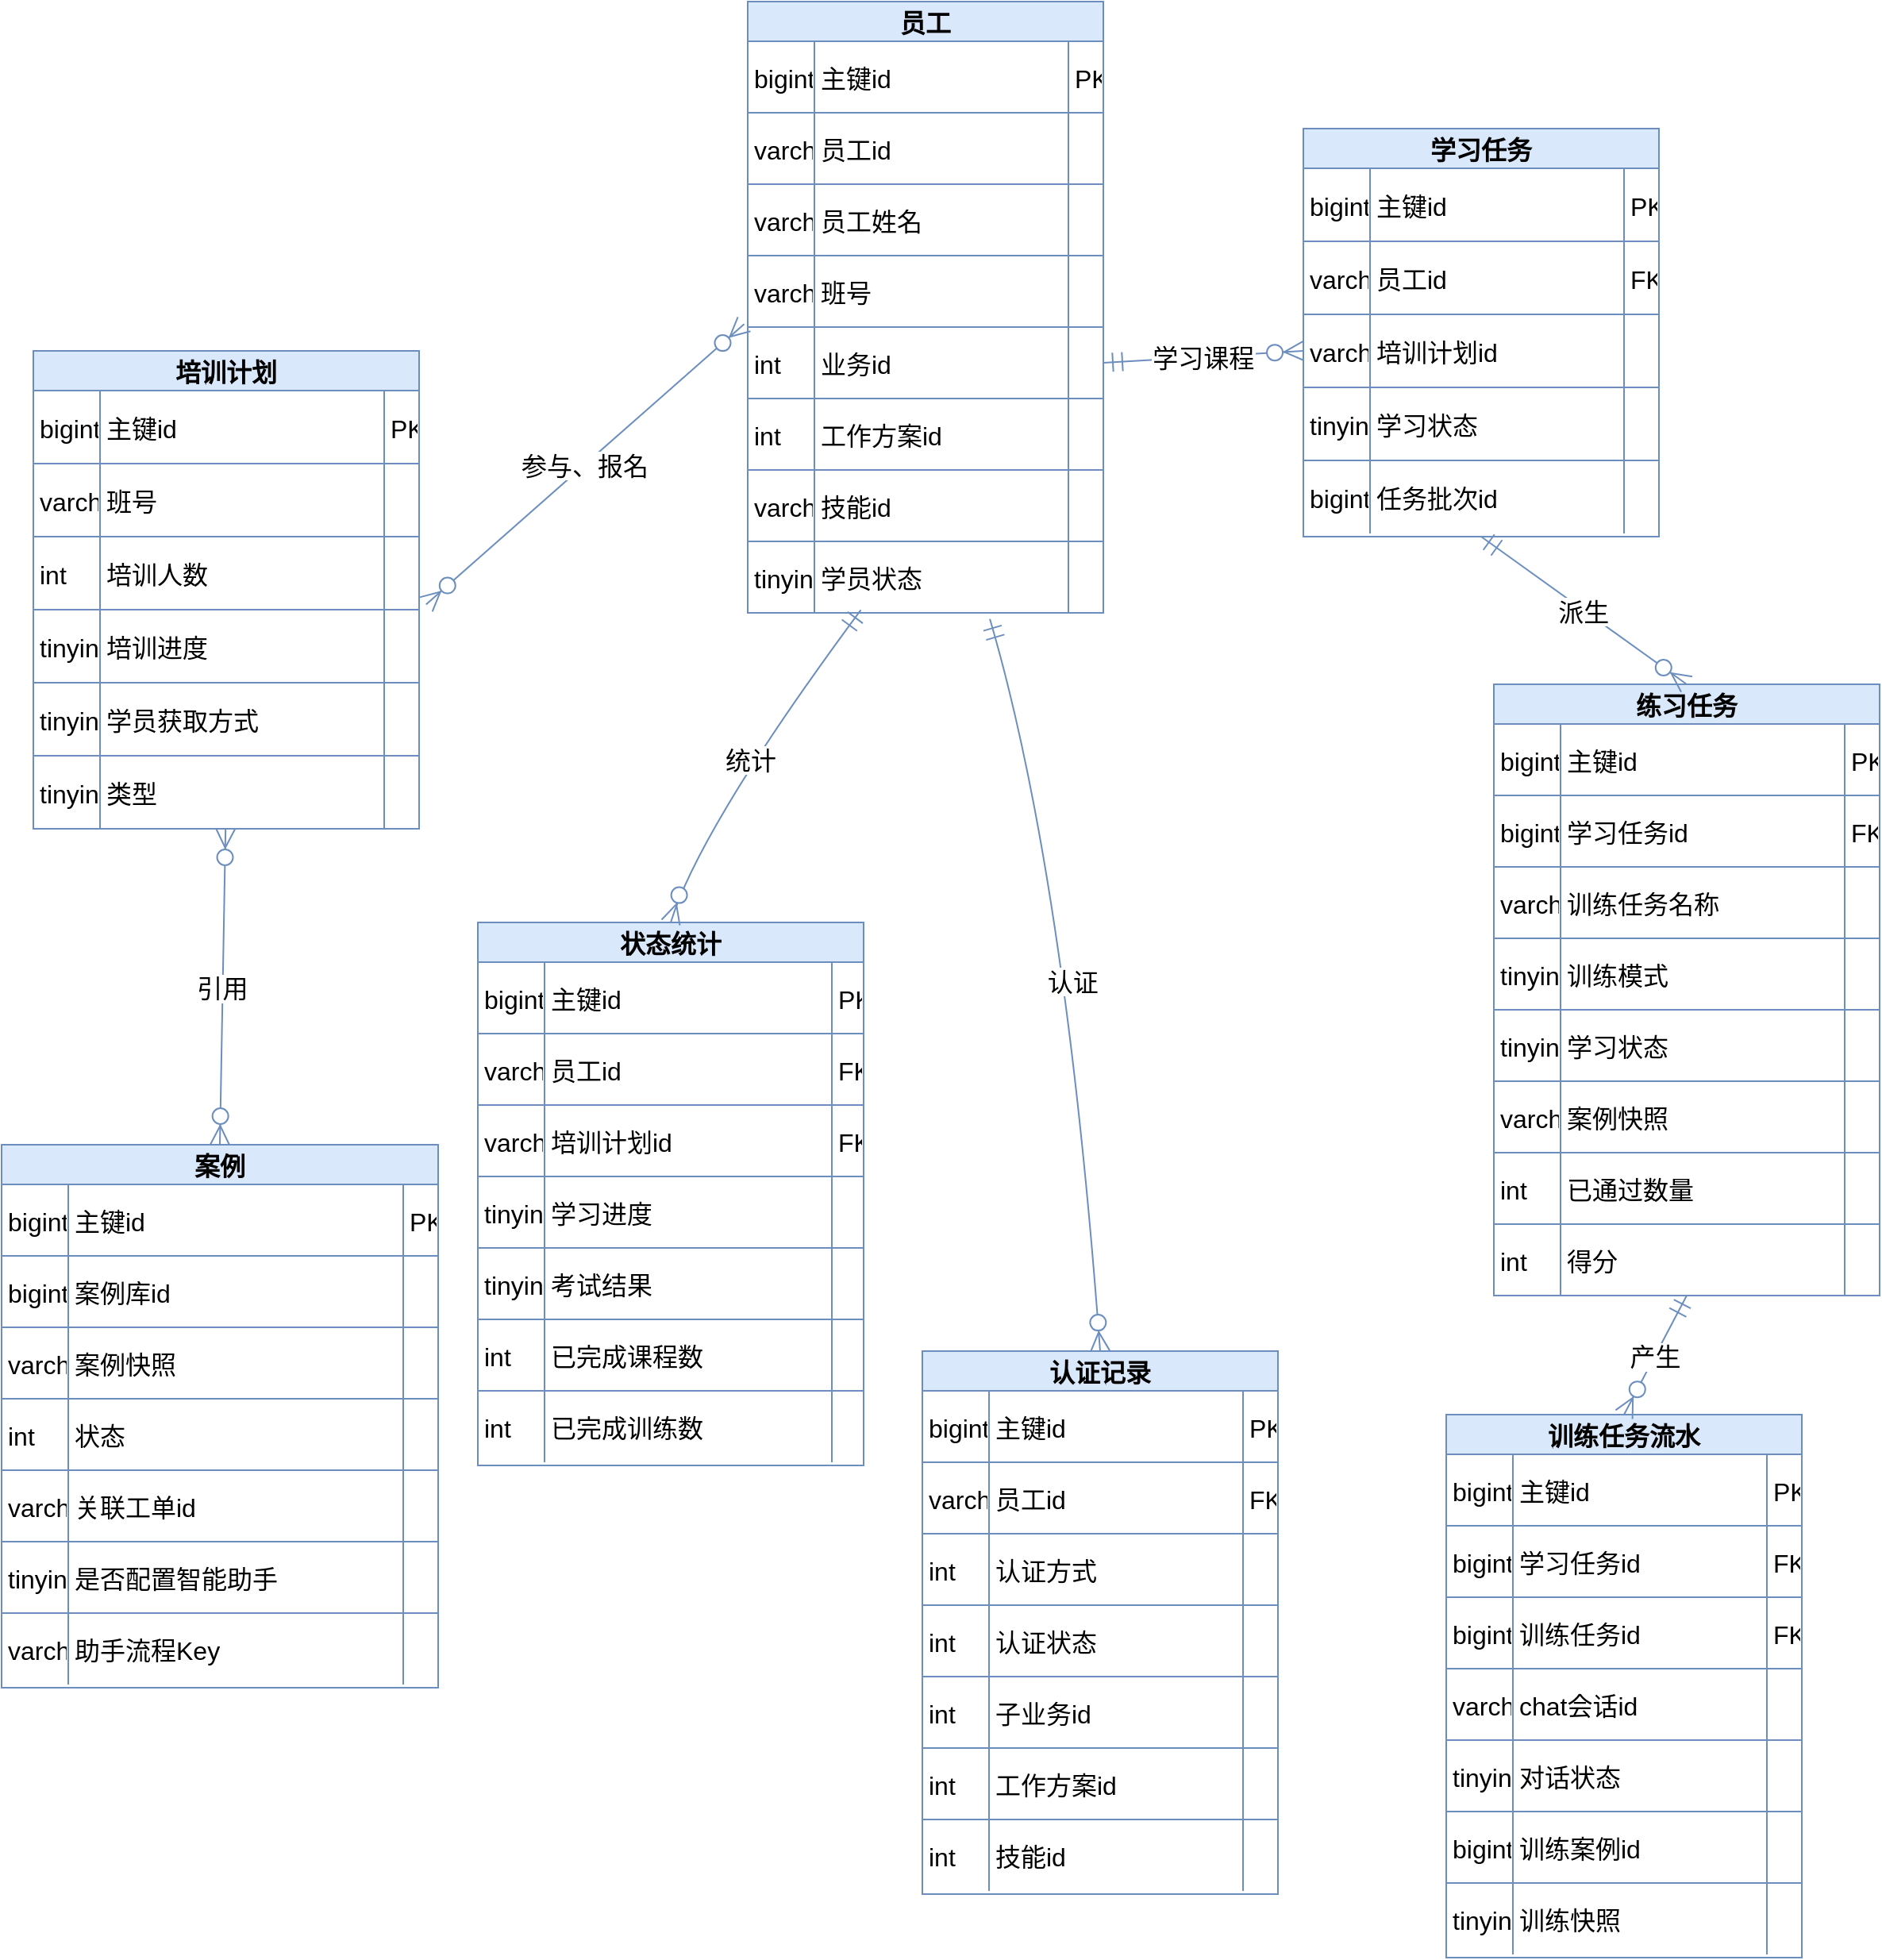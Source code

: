 <mxfile version="28.1.2">
  <diagram name="第 1 页" id="JAelA7nA2RfZAj-NDDhR">
    <mxGraphModel dx="3267" dy="1573" grid="1" gridSize="10" guides="1" tooltips="1" connect="1" arrows="1" fold="1" page="1" pageScale="1" pageWidth="827" pageHeight="1169" math="0" shadow="0">
      <root>
        <mxCell id="0" />
        <mxCell id="1" parent="0" />
        <mxCell id="1mpIVcC5Zczu1vnEzFcF-913" value="培训计划" style="shape=table;startSize=25;container=1;collapsible=0;childLayout=tableLayout;fixedRows=1;rowLines=1;fontStyle=1;align=center;resizeLast=1;fillColor=#dae8fc;strokeColor=#6c8ebf;fontSize=16;" parent="1" vertex="1">
          <mxGeometry x="-310" y="940" width="243" height="301" as="geometry" />
        </mxCell>
        <mxCell id="1mpIVcC5Zczu1vnEzFcF-914" style="shape=tableRow;horizontal=0;startSize=0;swimlaneHead=0;swimlaneBody=0;fillColor=none;collapsible=0;dropTarget=0;points=[[0,0.5],[1,0.5]];portConstraint=eastwest;top=0;left=0;right=0;bottom=0;fontSize=16;" parent="1mpIVcC5Zczu1vnEzFcF-913" vertex="1">
          <mxGeometry y="25" width="243" height="46" as="geometry" />
        </mxCell>
        <mxCell id="1mpIVcC5Zczu1vnEzFcF-915" value="bigint" style="shape=partialRectangle;connectable=0;fillColor=none;top=0;left=0;bottom=0;right=0;align=left;spacingLeft=2;overflow=hidden;fontSize=16;" parent="1mpIVcC5Zczu1vnEzFcF-914" vertex="1">
          <mxGeometry width="42" height="46" as="geometry">
            <mxRectangle width="42" height="46" as="alternateBounds" />
          </mxGeometry>
        </mxCell>
        <mxCell id="1mpIVcC5Zczu1vnEzFcF-916" value="主键id" style="shape=partialRectangle;connectable=0;fillColor=none;top=0;left=0;bottom=0;right=0;align=left;spacingLeft=2;overflow=hidden;fontSize=16;" parent="1mpIVcC5Zczu1vnEzFcF-914" vertex="1">
          <mxGeometry x="42" width="179" height="46" as="geometry">
            <mxRectangle width="179" height="46" as="alternateBounds" />
          </mxGeometry>
        </mxCell>
        <mxCell id="1mpIVcC5Zczu1vnEzFcF-917" value="PK" style="shape=partialRectangle;connectable=0;fillColor=none;top=0;left=0;bottom=0;right=0;align=left;spacingLeft=2;overflow=hidden;fontSize=16;" parent="1mpIVcC5Zczu1vnEzFcF-914" vertex="1">
          <mxGeometry x="221" width="22" height="46" as="geometry">
            <mxRectangle width="22" height="46" as="alternateBounds" />
          </mxGeometry>
        </mxCell>
        <mxCell id="1mpIVcC5Zczu1vnEzFcF-918" style="shape=tableRow;horizontal=0;startSize=0;swimlaneHead=0;swimlaneBody=0;fillColor=none;collapsible=0;dropTarget=0;points=[[0,0.5],[1,0.5]];portConstraint=eastwest;top=0;left=0;right=0;bottom=0;fontSize=16;" parent="1mpIVcC5Zczu1vnEzFcF-913" vertex="1">
          <mxGeometry y="71" width="243" height="46" as="geometry" />
        </mxCell>
        <mxCell id="1mpIVcC5Zczu1vnEzFcF-919" value="varchar" style="shape=partialRectangle;connectable=0;fillColor=none;top=0;left=0;bottom=0;right=0;align=left;spacingLeft=2;overflow=hidden;fontSize=16;" parent="1mpIVcC5Zczu1vnEzFcF-918" vertex="1">
          <mxGeometry width="42" height="46" as="geometry">
            <mxRectangle width="42" height="46" as="alternateBounds" />
          </mxGeometry>
        </mxCell>
        <mxCell id="1mpIVcC5Zczu1vnEzFcF-920" value="班号" style="shape=partialRectangle;connectable=0;fillColor=none;top=0;left=0;bottom=0;right=0;align=left;spacingLeft=2;overflow=hidden;fontSize=16;" parent="1mpIVcC5Zczu1vnEzFcF-918" vertex="1">
          <mxGeometry x="42" width="179" height="46" as="geometry">
            <mxRectangle width="179" height="46" as="alternateBounds" />
          </mxGeometry>
        </mxCell>
        <mxCell id="1mpIVcC5Zczu1vnEzFcF-921" value="" style="shape=partialRectangle;connectable=0;fillColor=none;top=0;left=0;bottom=0;right=0;align=left;spacingLeft=2;overflow=hidden;fontSize=16;" parent="1mpIVcC5Zczu1vnEzFcF-918" vertex="1">
          <mxGeometry x="221" width="22" height="46" as="geometry">
            <mxRectangle width="22" height="46" as="alternateBounds" />
          </mxGeometry>
        </mxCell>
        <mxCell id="1mpIVcC5Zczu1vnEzFcF-922" style="shape=tableRow;horizontal=0;startSize=0;swimlaneHead=0;swimlaneBody=0;fillColor=none;collapsible=0;dropTarget=0;points=[[0,0.5],[1,0.5]];portConstraint=eastwest;top=0;left=0;right=0;bottom=0;fontSize=16;" parent="1mpIVcC5Zczu1vnEzFcF-913" vertex="1">
          <mxGeometry y="117" width="243" height="46" as="geometry" />
        </mxCell>
        <mxCell id="1mpIVcC5Zczu1vnEzFcF-923" value="int" style="shape=partialRectangle;connectable=0;fillColor=none;top=0;left=0;bottom=0;right=0;align=left;spacingLeft=2;overflow=hidden;fontSize=16;" parent="1mpIVcC5Zczu1vnEzFcF-922" vertex="1">
          <mxGeometry width="42" height="46" as="geometry">
            <mxRectangle width="42" height="46" as="alternateBounds" />
          </mxGeometry>
        </mxCell>
        <mxCell id="1mpIVcC5Zczu1vnEzFcF-924" value="培训人数" style="shape=partialRectangle;connectable=0;fillColor=none;top=0;left=0;bottom=0;right=0;align=left;spacingLeft=2;overflow=hidden;fontSize=16;" parent="1mpIVcC5Zczu1vnEzFcF-922" vertex="1">
          <mxGeometry x="42" width="179" height="46" as="geometry">
            <mxRectangle width="179" height="46" as="alternateBounds" />
          </mxGeometry>
        </mxCell>
        <mxCell id="1mpIVcC5Zczu1vnEzFcF-925" value="" style="shape=partialRectangle;connectable=0;fillColor=none;top=0;left=0;bottom=0;right=0;align=left;spacingLeft=2;overflow=hidden;fontSize=16;" parent="1mpIVcC5Zczu1vnEzFcF-922" vertex="1">
          <mxGeometry x="221" width="22" height="46" as="geometry">
            <mxRectangle width="22" height="46" as="alternateBounds" />
          </mxGeometry>
        </mxCell>
        <mxCell id="1mpIVcC5Zczu1vnEzFcF-926" style="shape=tableRow;horizontal=0;startSize=0;swimlaneHead=0;swimlaneBody=0;fillColor=none;collapsible=0;dropTarget=0;points=[[0,0.5],[1,0.5]];portConstraint=eastwest;top=0;left=0;right=0;bottom=0;fontSize=16;" parent="1mpIVcC5Zczu1vnEzFcF-913" vertex="1">
          <mxGeometry y="163" width="243" height="46" as="geometry" />
        </mxCell>
        <mxCell id="1mpIVcC5Zczu1vnEzFcF-927" value="tinyint" style="shape=partialRectangle;connectable=0;fillColor=none;top=0;left=0;bottom=0;right=0;align=left;spacingLeft=2;overflow=hidden;fontSize=16;" parent="1mpIVcC5Zczu1vnEzFcF-926" vertex="1">
          <mxGeometry width="42" height="46" as="geometry">
            <mxRectangle width="42" height="46" as="alternateBounds" />
          </mxGeometry>
        </mxCell>
        <mxCell id="1mpIVcC5Zczu1vnEzFcF-928" value="培训进度" style="shape=partialRectangle;connectable=0;fillColor=none;top=0;left=0;bottom=0;right=0;align=left;spacingLeft=2;overflow=hidden;fontSize=16;" parent="1mpIVcC5Zczu1vnEzFcF-926" vertex="1">
          <mxGeometry x="42" width="179" height="46" as="geometry">
            <mxRectangle width="179" height="46" as="alternateBounds" />
          </mxGeometry>
        </mxCell>
        <mxCell id="1mpIVcC5Zczu1vnEzFcF-929" value="" style="shape=partialRectangle;connectable=0;fillColor=none;top=0;left=0;bottom=0;right=0;align=left;spacingLeft=2;overflow=hidden;fontSize=16;" parent="1mpIVcC5Zczu1vnEzFcF-926" vertex="1">
          <mxGeometry x="221" width="22" height="46" as="geometry">
            <mxRectangle width="22" height="46" as="alternateBounds" />
          </mxGeometry>
        </mxCell>
        <mxCell id="1mpIVcC5Zczu1vnEzFcF-930" style="shape=tableRow;horizontal=0;startSize=0;swimlaneHead=0;swimlaneBody=0;fillColor=none;collapsible=0;dropTarget=0;points=[[0,0.5],[1,0.5]];portConstraint=eastwest;top=0;left=0;right=0;bottom=0;fontSize=16;" parent="1mpIVcC5Zczu1vnEzFcF-913" vertex="1">
          <mxGeometry y="209" width="243" height="46" as="geometry" />
        </mxCell>
        <mxCell id="1mpIVcC5Zczu1vnEzFcF-931" value="tinyint" style="shape=partialRectangle;connectable=0;fillColor=none;top=0;left=0;bottom=0;right=0;align=left;spacingLeft=2;overflow=hidden;fontSize=16;" parent="1mpIVcC5Zczu1vnEzFcF-930" vertex="1">
          <mxGeometry width="42" height="46" as="geometry">
            <mxRectangle width="42" height="46" as="alternateBounds" />
          </mxGeometry>
        </mxCell>
        <mxCell id="1mpIVcC5Zczu1vnEzFcF-932" value="学员获取方式" style="shape=partialRectangle;connectable=0;fillColor=none;top=0;left=0;bottom=0;right=0;align=left;spacingLeft=2;overflow=hidden;fontSize=16;" parent="1mpIVcC5Zczu1vnEzFcF-930" vertex="1">
          <mxGeometry x="42" width="179" height="46" as="geometry">
            <mxRectangle width="179" height="46" as="alternateBounds" />
          </mxGeometry>
        </mxCell>
        <mxCell id="1mpIVcC5Zczu1vnEzFcF-933" value="" style="shape=partialRectangle;connectable=0;fillColor=none;top=0;left=0;bottom=0;right=0;align=left;spacingLeft=2;overflow=hidden;fontSize=16;" parent="1mpIVcC5Zczu1vnEzFcF-930" vertex="1">
          <mxGeometry x="221" width="22" height="46" as="geometry">
            <mxRectangle width="22" height="46" as="alternateBounds" />
          </mxGeometry>
        </mxCell>
        <mxCell id="1mpIVcC5Zczu1vnEzFcF-934" style="shape=tableRow;horizontal=0;startSize=0;swimlaneHead=0;swimlaneBody=0;fillColor=none;collapsible=0;dropTarget=0;points=[[0,0.5],[1,0.5]];portConstraint=eastwest;top=0;left=0;right=0;bottom=0;fontSize=16;" parent="1mpIVcC5Zczu1vnEzFcF-913" vertex="1">
          <mxGeometry y="255" width="243" height="46" as="geometry" />
        </mxCell>
        <mxCell id="1mpIVcC5Zczu1vnEzFcF-935" value="tinyint" style="shape=partialRectangle;connectable=0;fillColor=none;top=0;left=0;bottom=0;right=0;align=left;spacingLeft=2;overflow=hidden;fontSize=16;" parent="1mpIVcC5Zczu1vnEzFcF-934" vertex="1">
          <mxGeometry width="42" height="46" as="geometry">
            <mxRectangle width="42" height="46" as="alternateBounds" />
          </mxGeometry>
        </mxCell>
        <mxCell id="1mpIVcC5Zczu1vnEzFcF-936" value="类型" style="shape=partialRectangle;connectable=0;fillColor=none;top=0;left=0;bottom=0;right=0;align=left;spacingLeft=2;overflow=hidden;fontSize=16;" parent="1mpIVcC5Zczu1vnEzFcF-934" vertex="1">
          <mxGeometry x="42" width="179" height="46" as="geometry">
            <mxRectangle width="179" height="46" as="alternateBounds" />
          </mxGeometry>
        </mxCell>
        <mxCell id="1mpIVcC5Zczu1vnEzFcF-937" value="" style="shape=partialRectangle;connectable=0;fillColor=none;top=0;left=0;bottom=0;right=0;align=left;spacingLeft=2;overflow=hidden;fontSize=16;" parent="1mpIVcC5Zczu1vnEzFcF-934" vertex="1">
          <mxGeometry x="221" width="22" height="46" as="geometry">
            <mxRectangle width="22" height="46" as="alternateBounds" />
          </mxGeometry>
        </mxCell>
        <mxCell id="1mpIVcC5Zczu1vnEzFcF-938" value="员工" style="shape=table;startSize=25;container=1;collapsible=0;childLayout=tableLayout;fixedRows=1;rowLines=1;fontStyle=1;align=center;resizeLast=1;fillColor=#dae8fc;strokeColor=#6c8ebf;fontSize=16;" parent="1" vertex="1">
          <mxGeometry x="140" y="720" width="224" height="385" as="geometry" />
        </mxCell>
        <mxCell id="1mpIVcC5Zczu1vnEzFcF-939" style="shape=tableRow;horizontal=0;startSize=0;swimlaneHead=0;swimlaneBody=0;fillColor=none;collapsible=0;dropTarget=0;points=[[0,0.5],[1,0.5]];portConstraint=eastwest;top=0;left=0;right=0;bottom=0;fontSize=16;" parent="1mpIVcC5Zczu1vnEzFcF-938" vertex="1">
          <mxGeometry y="25" width="224" height="45" as="geometry" />
        </mxCell>
        <mxCell id="1mpIVcC5Zczu1vnEzFcF-940" value="bigint" style="shape=partialRectangle;connectable=0;fillColor=none;top=0;left=0;bottom=0;right=0;align=left;spacingLeft=2;overflow=hidden;fontSize=16;" parent="1mpIVcC5Zczu1vnEzFcF-939" vertex="1">
          <mxGeometry width="42" height="45" as="geometry">
            <mxRectangle width="42" height="45" as="alternateBounds" />
          </mxGeometry>
        </mxCell>
        <mxCell id="1mpIVcC5Zczu1vnEzFcF-941" value="主键id" style="shape=partialRectangle;connectable=0;fillColor=none;top=0;left=0;bottom=0;right=0;align=left;spacingLeft=2;overflow=hidden;fontSize=16;" parent="1mpIVcC5Zczu1vnEzFcF-939" vertex="1">
          <mxGeometry x="42" width="160" height="45" as="geometry">
            <mxRectangle width="160" height="45" as="alternateBounds" />
          </mxGeometry>
        </mxCell>
        <mxCell id="1mpIVcC5Zczu1vnEzFcF-942" value="PK" style="shape=partialRectangle;connectable=0;fillColor=none;top=0;left=0;bottom=0;right=0;align=left;spacingLeft=2;overflow=hidden;fontSize=16;" parent="1mpIVcC5Zczu1vnEzFcF-939" vertex="1">
          <mxGeometry x="202" width="22" height="45" as="geometry">
            <mxRectangle width="22" height="45" as="alternateBounds" />
          </mxGeometry>
        </mxCell>
        <mxCell id="1mpIVcC5Zczu1vnEzFcF-943" style="shape=tableRow;horizontal=0;startSize=0;swimlaneHead=0;swimlaneBody=0;fillColor=none;collapsible=0;dropTarget=0;points=[[0,0.5],[1,0.5]];portConstraint=eastwest;top=0;left=0;right=0;bottom=0;fontSize=16;" parent="1mpIVcC5Zczu1vnEzFcF-938" vertex="1">
          <mxGeometry y="70" width="224" height="45" as="geometry" />
        </mxCell>
        <mxCell id="1mpIVcC5Zczu1vnEzFcF-944" value="varchar" style="shape=partialRectangle;connectable=0;fillColor=none;top=0;left=0;bottom=0;right=0;align=left;spacingLeft=2;overflow=hidden;fontSize=16;" parent="1mpIVcC5Zczu1vnEzFcF-943" vertex="1">
          <mxGeometry width="42" height="45" as="geometry">
            <mxRectangle width="42" height="45" as="alternateBounds" />
          </mxGeometry>
        </mxCell>
        <mxCell id="1mpIVcC5Zczu1vnEzFcF-945" value="员工id" style="shape=partialRectangle;connectable=0;fillColor=none;top=0;left=0;bottom=0;right=0;align=left;spacingLeft=2;overflow=hidden;fontSize=16;" parent="1mpIVcC5Zczu1vnEzFcF-943" vertex="1">
          <mxGeometry x="42" width="160" height="45" as="geometry">
            <mxRectangle width="160" height="45" as="alternateBounds" />
          </mxGeometry>
        </mxCell>
        <mxCell id="1mpIVcC5Zczu1vnEzFcF-946" value="" style="shape=partialRectangle;connectable=0;fillColor=none;top=0;left=0;bottom=0;right=0;align=left;spacingLeft=2;overflow=hidden;fontSize=16;" parent="1mpIVcC5Zczu1vnEzFcF-943" vertex="1">
          <mxGeometry x="202" width="22" height="45" as="geometry">
            <mxRectangle width="22" height="45" as="alternateBounds" />
          </mxGeometry>
        </mxCell>
        <mxCell id="1mpIVcC5Zczu1vnEzFcF-947" style="shape=tableRow;horizontal=0;startSize=0;swimlaneHead=0;swimlaneBody=0;fillColor=none;collapsible=0;dropTarget=0;points=[[0,0.5],[1,0.5]];portConstraint=eastwest;top=0;left=0;right=0;bottom=0;fontSize=16;" parent="1mpIVcC5Zczu1vnEzFcF-938" vertex="1">
          <mxGeometry y="115" width="224" height="45" as="geometry" />
        </mxCell>
        <mxCell id="1mpIVcC5Zczu1vnEzFcF-948" value="varchar" style="shape=partialRectangle;connectable=0;fillColor=none;top=0;left=0;bottom=0;right=0;align=left;spacingLeft=2;overflow=hidden;fontSize=16;" parent="1mpIVcC5Zczu1vnEzFcF-947" vertex="1">
          <mxGeometry width="42" height="45" as="geometry">
            <mxRectangle width="42" height="45" as="alternateBounds" />
          </mxGeometry>
        </mxCell>
        <mxCell id="1mpIVcC5Zczu1vnEzFcF-949" value="员工姓名" style="shape=partialRectangle;connectable=0;fillColor=none;top=0;left=0;bottom=0;right=0;align=left;spacingLeft=2;overflow=hidden;fontSize=16;" parent="1mpIVcC5Zczu1vnEzFcF-947" vertex="1">
          <mxGeometry x="42" width="160" height="45" as="geometry">
            <mxRectangle width="160" height="45" as="alternateBounds" />
          </mxGeometry>
        </mxCell>
        <mxCell id="1mpIVcC5Zczu1vnEzFcF-950" value="" style="shape=partialRectangle;connectable=0;fillColor=none;top=0;left=0;bottom=0;right=0;align=left;spacingLeft=2;overflow=hidden;fontSize=16;" parent="1mpIVcC5Zczu1vnEzFcF-947" vertex="1">
          <mxGeometry x="202" width="22" height="45" as="geometry">
            <mxRectangle width="22" height="45" as="alternateBounds" />
          </mxGeometry>
        </mxCell>
        <mxCell id="1mpIVcC5Zczu1vnEzFcF-951" style="shape=tableRow;horizontal=0;startSize=0;swimlaneHead=0;swimlaneBody=0;fillColor=none;collapsible=0;dropTarget=0;points=[[0,0.5],[1,0.5]];portConstraint=eastwest;top=0;left=0;right=0;bottom=0;fontSize=16;" parent="1mpIVcC5Zczu1vnEzFcF-938" vertex="1">
          <mxGeometry y="160" width="224" height="45" as="geometry" />
        </mxCell>
        <mxCell id="1mpIVcC5Zczu1vnEzFcF-952" value="varchar" style="shape=partialRectangle;connectable=0;fillColor=none;top=0;left=0;bottom=0;right=0;align=left;spacingLeft=2;overflow=hidden;fontSize=16;" parent="1mpIVcC5Zczu1vnEzFcF-951" vertex="1">
          <mxGeometry width="42" height="45" as="geometry">
            <mxRectangle width="42" height="45" as="alternateBounds" />
          </mxGeometry>
        </mxCell>
        <mxCell id="1mpIVcC5Zczu1vnEzFcF-953" value="班号" style="shape=partialRectangle;connectable=0;fillColor=none;top=0;left=0;bottom=0;right=0;align=left;spacingLeft=2;overflow=hidden;fontSize=16;" parent="1mpIVcC5Zczu1vnEzFcF-951" vertex="1">
          <mxGeometry x="42" width="160" height="45" as="geometry">
            <mxRectangle width="160" height="45" as="alternateBounds" />
          </mxGeometry>
        </mxCell>
        <mxCell id="1mpIVcC5Zczu1vnEzFcF-954" value="" style="shape=partialRectangle;connectable=0;fillColor=none;top=0;left=0;bottom=0;right=0;align=left;spacingLeft=2;overflow=hidden;fontSize=16;" parent="1mpIVcC5Zczu1vnEzFcF-951" vertex="1">
          <mxGeometry x="202" width="22" height="45" as="geometry">
            <mxRectangle width="22" height="45" as="alternateBounds" />
          </mxGeometry>
        </mxCell>
        <mxCell id="1mpIVcC5Zczu1vnEzFcF-955" style="shape=tableRow;horizontal=0;startSize=0;swimlaneHead=0;swimlaneBody=0;fillColor=none;collapsible=0;dropTarget=0;points=[[0,0.5],[1,0.5]];portConstraint=eastwest;top=0;left=0;right=0;bottom=0;fontSize=16;" parent="1mpIVcC5Zczu1vnEzFcF-938" vertex="1">
          <mxGeometry y="205" width="224" height="45" as="geometry" />
        </mxCell>
        <mxCell id="1mpIVcC5Zczu1vnEzFcF-956" value="int" style="shape=partialRectangle;connectable=0;fillColor=none;top=0;left=0;bottom=0;right=0;align=left;spacingLeft=2;overflow=hidden;fontSize=16;" parent="1mpIVcC5Zczu1vnEzFcF-955" vertex="1">
          <mxGeometry width="42" height="45" as="geometry">
            <mxRectangle width="42" height="45" as="alternateBounds" />
          </mxGeometry>
        </mxCell>
        <mxCell id="1mpIVcC5Zczu1vnEzFcF-957" value="业务id" style="shape=partialRectangle;connectable=0;fillColor=none;top=0;left=0;bottom=0;right=0;align=left;spacingLeft=2;overflow=hidden;fontSize=16;" parent="1mpIVcC5Zczu1vnEzFcF-955" vertex="1">
          <mxGeometry x="42" width="160" height="45" as="geometry">
            <mxRectangle width="160" height="45" as="alternateBounds" />
          </mxGeometry>
        </mxCell>
        <mxCell id="1mpIVcC5Zczu1vnEzFcF-958" value="" style="shape=partialRectangle;connectable=0;fillColor=none;top=0;left=0;bottom=0;right=0;align=left;spacingLeft=2;overflow=hidden;fontSize=16;" parent="1mpIVcC5Zczu1vnEzFcF-955" vertex="1">
          <mxGeometry x="202" width="22" height="45" as="geometry">
            <mxRectangle width="22" height="45" as="alternateBounds" />
          </mxGeometry>
        </mxCell>
        <mxCell id="1mpIVcC5Zczu1vnEzFcF-959" style="shape=tableRow;horizontal=0;startSize=0;swimlaneHead=0;swimlaneBody=0;fillColor=none;collapsible=0;dropTarget=0;points=[[0,0.5],[1,0.5]];portConstraint=eastwest;top=0;left=0;right=0;bottom=0;fontSize=16;" parent="1mpIVcC5Zczu1vnEzFcF-938" vertex="1">
          <mxGeometry y="250" width="224" height="45" as="geometry" />
        </mxCell>
        <mxCell id="1mpIVcC5Zczu1vnEzFcF-960" value="int" style="shape=partialRectangle;connectable=0;fillColor=none;top=0;left=0;bottom=0;right=0;align=left;spacingLeft=2;overflow=hidden;fontSize=16;" parent="1mpIVcC5Zczu1vnEzFcF-959" vertex="1">
          <mxGeometry width="42" height="45" as="geometry">
            <mxRectangle width="42" height="45" as="alternateBounds" />
          </mxGeometry>
        </mxCell>
        <mxCell id="1mpIVcC5Zczu1vnEzFcF-961" value="工作方案id" style="shape=partialRectangle;connectable=0;fillColor=none;top=0;left=0;bottom=0;right=0;align=left;spacingLeft=2;overflow=hidden;fontSize=16;" parent="1mpIVcC5Zczu1vnEzFcF-959" vertex="1">
          <mxGeometry x="42" width="160" height="45" as="geometry">
            <mxRectangle width="160" height="45" as="alternateBounds" />
          </mxGeometry>
        </mxCell>
        <mxCell id="1mpIVcC5Zczu1vnEzFcF-962" value="" style="shape=partialRectangle;connectable=0;fillColor=none;top=0;left=0;bottom=0;right=0;align=left;spacingLeft=2;overflow=hidden;fontSize=16;" parent="1mpIVcC5Zczu1vnEzFcF-959" vertex="1">
          <mxGeometry x="202" width="22" height="45" as="geometry">
            <mxRectangle width="22" height="45" as="alternateBounds" />
          </mxGeometry>
        </mxCell>
        <mxCell id="1mpIVcC5Zczu1vnEzFcF-963" style="shape=tableRow;horizontal=0;startSize=0;swimlaneHead=0;swimlaneBody=0;fillColor=none;collapsible=0;dropTarget=0;points=[[0,0.5],[1,0.5]];portConstraint=eastwest;top=0;left=0;right=0;bottom=0;fontSize=16;" parent="1mpIVcC5Zczu1vnEzFcF-938" vertex="1">
          <mxGeometry y="295" width="224" height="45" as="geometry" />
        </mxCell>
        <mxCell id="1mpIVcC5Zczu1vnEzFcF-964" value="varchar" style="shape=partialRectangle;connectable=0;fillColor=none;top=0;left=0;bottom=0;right=0;align=left;spacingLeft=2;overflow=hidden;fontSize=16;" parent="1mpIVcC5Zczu1vnEzFcF-963" vertex="1">
          <mxGeometry width="42" height="45" as="geometry">
            <mxRectangle width="42" height="45" as="alternateBounds" />
          </mxGeometry>
        </mxCell>
        <mxCell id="1mpIVcC5Zczu1vnEzFcF-965" value="技能id" style="shape=partialRectangle;connectable=0;fillColor=none;top=0;left=0;bottom=0;right=0;align=left;spacingLeft=2;overflow=hidden;fontSize=16;" parent="1mpIVcC5Zczu1vnEzFcF-963" vertex="1">
          <mxGeometry x="42" width="160" height="45" as="geometry">
            <mxRectangle width="160" height="45" as="alternateBounds" />
          </mxGeometry>
        </mxCell>
        <mxCell id="1mpIVcC5Zczu1vnEzFcF-966" value="" style="shape=partialRectangle;connectable=0;fillColor=none;top=0;left=0;bottom=0;right=0;align=left;spacingLeft=2;overflow=hidden;fontSize=16;" parent="1mpIVcC5Zczu1vnEzFcF-963" vertex="1">
          <mxGeometry x="202" width="22" height="45" as="geometry">
            <mxRectangle width="22" height="45" as="alternateBounds" />
          </mxGeometry>
        </mxCell>
        <mxCell id="1mpIVcC5Zczu1vnEzFcF-967" style="shape=tableRow;horizontal=0;startSize=0;swimlaneHead=0;swimlaneBody=0;fillColor=none;collapsible=0;dropTarget=0;points=[[0,0.5],[1,0.5]];portConstraint=eastwest;top=0;left=0;right=0;bottom=0;fontSize=16;" parent="1mpIVcC5Zczu1vnEzFcF-938" vertex="1">
          <mxGeometry y="340" width="224" height="45" as="geometry" />
        </mxCell>
        <mxCell id="1mpIVcC5Zczu1vnEzFcF-968" value="tinyint" style="shape=partialRectangle;connectable=0;fillColor=none;top=0;left=0;bottom=0;right=0;align=left;spacingLeft=2;overflow=hidden;fontSize=16;" parent="1mpIVcC5Zczu1vnEzFcF-967" vertex="1">
          <mxGeometry width="42" height="45" as="geometry">
            <mxRectangle width="42" height="45" as="alternateBounds" />
          </mxGeometry>
        </mxCell>
        <mxCell id="1mpIVcC5Zczu1vnEzFcF-969" value="学员状态" style="shape=partialRectangle;connectable=0;fillColor=none;top=0;left=0;bottom=0;right=0;align=left;spacingLeft=2;overflow=hidden;fontSize=16;" parent="1mpIVcC5Zczu1vnEzFcF-967" vertex="1">
          <mxGeometry x="42" width="160" height="45" as="geometry">
            <mxRectangle width="160" height="45" as="alternateBounds" />
          </mxGeometry>
        </mxCell>
        <mxCell id="1mpIVcC5Zczu1vnEzFcF-970" value="" style="shape=partialRectangle;connectable=0;fillColor=none;top=0;left=0;bottom=0;right=0;align=left;spacingLeft=2;overflow=hidden;fontSize=16;" parent="1mpIVcC5Zczu1vnEzFcF-967" vertex="1">
          <mxGeometry x="202" width="22" height="45" as="geometry">
            <mxRectangle width="22" height="45" as="alternateBounds" />
          </mxGeometry>
        </mxCell>
        <mxCell id="1mpIVcC5Zczu1vnEzFcF-971" value="状态统计" style="shape=table;startSize=25;container=1;collapsible=0;childLayout=tableLayout;fixedRows=1;rowLines=1;fontStyle=1;align=center;resizeLast=1;fillColor=#dae8fc;strokeColor=#6c8ebf;fontSize=16;" parent="1" vertex="1">
          <mxGeometry x="-30" y="1300" width="243" height="342" as="geometry" />
        </mxCell>
        <mxCell id="1mpIVcC5Zczu1vnEzFcF-972" style="shape=tableRow;horizontal=0;startSize=0;swimlaneHead=0;swimlaneBody=0;fillColor=none;collapsible=0;dropTarget=0;points=[[0,0.5],[1,0.5]];portConstraint=eastwest;top=0;left=0;right=0;bottom=0;fontSize=16;" parent="1mpIVcC5Zczu1vnEzFcF-971" vertex="1">
          <mxGeometry y="25" width="243" height="45" as="geometry" />
        </mxCell>
        <mxCell id="1mpIVcC5Zczu1vnEzFcF-973" value="bigint" style="shape=partialRectangle;connectable=0;fillColor=none;top=0;left=0;bottom=0;right=0;align=left;spacingLeft=2;overflow=hidden;fontSize=16;" parent="1mpIVcC5Zczu1vnEzFcF-972" vertex="1">
          <mxGeometry width="42" height="45" as="geometry">
            <mxRectangle width="42" height="45" as="alternateBounds" />
          </mxGeometry>
        </mxCell>
        <mxCell id="1mpIVcC5Zczu1vnEzFcF-974" value="主键id" style="shape=partialRectangle;connectable=0;fillColor=none;top=0;left=0;bottom=0;right=0;align=left;spacingLeft=2;overflow=hidden;fontSize=16;" parent="1mpIVcC5Zczu1vnEzFcF-972" vertex="1">
          <mxGeometry x="42" width="181" height="45" as="geometry">
            <mxRectangle width="181" height="45" as="alternateBounds" />
          </mxGeometry>
        </mxCell>
        <mxCell id="1mpIVcC5Zczu1vnEzFcF-975" value="PK" style="shape=partialRectangle;connectable=0;fillColor=none;top=0;left=0;bottom=0;right=0;align=left;spacingLeft=2;overflow=hidden;fontSize=16;" parent="1mpIVcC5Zczu1vnEzFcF-972" vertex="1">
          <mxGeometry x="223" width="20" height="45" as="geometry">
            <mxRectangle width="20" height="45" as="alternateBounds" />
          </mxGeometry>
        </mxCell>
        <mxCell id="1mpIVcC5Zczu1vnEzFcF-976" style="shape=tableRow;horizontal=0;startSize=0;swimlaneHead=0;swimlaneBody=0;fillColor=none;collapsible=0;dropTarget=0;points=[[0,0.5],[1,0.5]];portConstraint=eastwest;top=0;left=0;right=0;bottom=0;fontSize=16;" parent="1mpIVcC5Zczu1vnEzFcF-971" vertex="1">
          <mxGeometry y="70" width="243" height="45" as="geometry" />
        </mxCell>
        <mxCell id="1mpIVcC5Zczu1vnEzFcF-977" value="varchar" style="shape=partialRectangle;connectable=0;fillColor=none;top=0;left=0;bottom=0;right=0;align=left;spacingLeft=2;overflow=hidden;fontSize=16;" parent="1mpIVcC5Zczu1vnEzFcF-976" vertex="1">
          <mxGeometry width="42" height="45" as="geometry">
            <mxRectangle width="42" height="45" as="alternateBounds" />
          </mxGeometry>
        </mxCell>
        <mxCell id="1mpIVcC5Zczu1vnEzFcF-978" value="员工id" style="shape=partialRectangle;connectable=0;fillColor=none;top=0;left=0;bottom=0;right=0;align=left;spacingLeft=2;overflow=hidden;fontSize=16;" parent="1mpIVcC5Zczu1vnEzFcF-976" vertex="1">
          <mxGeometry x="42" width="181" height="45" as="geometry">
            <mxRectangle width="181" height="45" as="alternateBounds" />
          </mxGeometry>
        </mxCell>
        <mxCell id="1mpIVcC5Zczu1vnEzFcF-979" value="FK" style="shape=partialRectangle;connectable=0;fillColor=none;top=0;left=0;bottom=0;right=0;align=left;spacingLeft=2;overflow=hidden;fontSize=16;" parent="1mpIVcC5Zczu1vnEzFcF-976" vertex="1">
          <mxGeometry x="223" width="20" height="45" as="geometry">
            <mxRectangle width="20" height="45" as="alternateBounds" />
          </mxGeometry>
        </mxCell>
        <mxCell id="1mpIVcC5Zczu1vnEzFcF-980" style="shape=tableRow;horizontal=0;startSize=0;swimlaneHead=0;swimlaneBody=0;fillColor=none;collapsible=0;dropTarget=0;points=[[0,0.5],[1,0.5]];portConstraint=eastwest;top=0;left=0;right=0;bottom=0;fontSize=16;" parent="1mpIVcC5Zczu1vnEzFcF-971" vertex="1">
          <mxGeometry y="115" width="243" height="45" as="geometry" />
        </mxCell>
        <mxCell id="1mpIVcC5Zczu1vnEzFcF-981" value="varchar" style="shape=partialRectangle;connectable=0;fillColor=none;top=0;left=0;bottom=0;right=0;align=left;spacingLeft=2;overflow=hidden;fontSize=16;" parent="1mpIVcC5Zczu1vnEzFcF-980" vertex="1">
          <mxGeometry width="42" height="45" as="geometry">
            <mxRectangle width="42" height="45" as="alternateBounds" />
          </mxGeometry>
        </mxCell>
        <mxCell id="1mpIVcC5Zczu1vnEzFcF-982" value="培训计划id" style="shape=partialRectangle;connectable=0;fillColor=none;top=0;left=0;bottom=0;right=0;align=left;spacingLeft=2;overflow=hidden;fontSize=16;" parent="1mpIVcC5Zczu1vnEzFcF-980" vertex="1">
          <mxGeometry x="42" width="181" height="45" as="geometry">
            <mxRectangle width="181" height="45" as="alternateBounds" />
          </mxGeometry>
        </mxCell>
        <mxCell id="1mpIVcC5Zczu1vnEzFcF-983" value="FK" style="shape=partialRectangle;connectable=0;fillColor=none;top=0;left=0;bottom=0;right=0;align=left;spacingLeft=2;overflow=hidden;fontSize=16;" parent="1mpIVcC5Zczu1vnEzFcF-980" vertex="1">
          <mxGeometry x="223" width="20" height="45" as="geometry">
            <mxRectangle width="20" height="45" as="alternateBounds" />
          </mxGeometry>
        </mxCell>
        <mxCell id="1mpIVcC5Zczu1vnEzFcF-984" style="shape=tableRow;horizontal=0;startSize=0;swimlaneHead=0;swimlaneBody=0;fillColor=none;collapsible=0;dropTarget=0;points=[[0,0.5],[1,0.5]];portConstraint=eastwest;top=0;left=0;right=0;bottom=0;fontSize=16;" parent="1mpIVcC5Zczu1vnEzFcF-971" vertex="1">
          <mxGeometry y="160" width="243" height="45" as="geometry" />
        </mxCell>
        <mxCell id="1mpIVcC5Zczu1vnEzFcF-985" value="tinyint" style="shape=partialRectangle;connectable=0;fillColor=none;top=0;left=0;bottom=0;right=0;align=left;spacingLeft=2;overflow=hidden;fontSize=16;" parent="1mpIVcC5Zczu1vnEzFcF-984" vertex="1">
          <mxGeometry width="42" height="45" as="geometry">
            <mxRectangle width="42" height="45" as="alternateBounds" />
          </mxGeometry>
        </mxCell>
        <mxCell id="1mpIVcC5Zczu1vnEzFcF-986" value="学习进度" style="shape=partialRectangle;connectable=0;fillColor=none;top=0;left=0;bottom=0;right=0;align=left;spacingLeft=2;overflow=hidden;fontSize=16;" parent="1mpIVcC5Zczu1vnEzFcF-984" vertex="1">
          <mxGeometry x="42" width="181" height="45" as="geometry">
            <mxRectangle width="181" height="45" as="alternateBounds" />
          </mxGeometry>
        </mxCell>
        <mxCell id="1mpIVcC5Zczu1vnEzFcF-987" value="" style="shape=partialRectangle;connectable=0;fillColor=none;top=0;left=0;bottom=0;right=0;align=left;spacingLeft=2;overflow=hidden;fontSize=16;" parent="1mpIVcC5Zczu1vnEzFcF-984" vertex="1">
          <mxGeometry x="223" width="20" height="45" as="geometry">
            <mxRectangle width="20" height="45" as="alternateBounds" />
          </mxGeometry>
        </mxCell>
        <mxCell id="1mpIVcC5Zczu1vnEzFcF-988" style="shape=tableRow;horizontal=0;startSize=0;swimlaneHead=0;swimlaneBody=0;fillColor=none;collapsible=0;dropTarget=0;points=[[0,0.5],[1,0.5]];portConstraint=eastwest;top=0;left=0;right=0;bottom=0;fontSize=16;" parent="1mpIVcC5Zczu1vnEzFcF-971" vertex="1">
          <mxGeometry y="205" width="243" height="45" as="geometry" />
        </mxCell>
        <mxCell id="1mpIVcC5Zczu1vnEzFcF-989" value="tinyint" style="shape=partialRectangle;connectable=0;fillColor=none;top=0;left=0;bottom=0;right=0;align=left;spacingLeft=2;overflow=hidden;fontSize=16;" parent="1mpIVcC5Zczu1vnEzFcF-988" vertex="1">
          <mxGeometry width="42" height="45" as="geometry">
            <mxRectangle width="42" height="45" as="alternateBounds" />
          </mxGeometry>
        </mxCell>
        <mxCell id="1mpIVcC5Zczu1vnEzFcF-990" value="考试结果" style="shape=partialRectangle;connectable=0;fillColor=none;top=0;left=0;bottom=0;right=0;align=left;spacingLeft=2;overflow=hidden;fontSize=16;" parent="1mpIVcC5Zczu1vnEzFcF-988" vertex="1">
          <mxGeometry x="42" width="181" height="45" as="geometry">
            <mxRectangle width="181" height="45" as="alternateBounds" />
          </mxGeometry>
        </mxCell>
        <mxCell id="1mpIVcC5Zczu1vnEzFcF-991" value="" style="shape=partialRectangle;connectable=0;fillColor=none;top=0;left=0;bottom=0;right=0;align=left;spacingLeft=2;overflow=hidden;fontSize=16;" parent="1mpIVcC5Zczu1vnEzFcF-988" vertex="1">
          <mxGeometry x="223" width="20" height="45" as="geometry">
            <mxRectangle width="20" height="45" as="alternateBounds" />
          </mxGeometry>
        </mxCell>
        <mxCell id="1mpIVcC5Zczu1vnEzFcF-992" style="shape=tableRow;horizontal=0;startSize=0;swimlaneHead=0;swimlaneBody=0;fillColor=none;collapsible=0;dropTarget=0;points=[[0,0.5],[1,0.5]];portConstraint=eastwest;top=0;left=0;right=0;bottom=0;fontSize=16;" parent="1mpIVcC5Zczu1vnEzFcF-971" vertex="1">
          <mxGeometry y="250" width="243" height="45" as="geometry" />
        </mxCell>
        <mxCell id="1mpIVcC5Zczu1vnEzFcF-993" value="int" style="shape=partialRectangle;connectable=0;fillColor=none;top=0;left=0;bottom=0;right=0;align=left;spacingLeft=2;overflow=hidden;fontSize=16;" parent="1mpIVcC5Zczu1vnEzFcF-992" vertex="1">
          <mxGeometry width="42" height="45" as="geometry">
            <mxRectangle width="42" height="45" as="alternateBounds" />
          </mxGeometry>
        </mxCell>
        <mxCell id="1mpIVcC5Zczu1vnEzFcF-994" value="已完成课程数" style="shape=partialRectangle;connectable=0;fillColor=none;top=0;left=0;bottom=0;right=0;align=left;spacingLeft=2;overflow=hidden;fontSize=16;" parent="1mpIVcC5Zczu1vnEzFcF-992" vertex="1">
          <mxGeometry x="42" width="181" height="45" as="geometry">
            <mxRectangle width="181" height="45" as="alternateBounds" />
          </mxGeometry>
        </mxCell>
        <mxCell id="1mpIVcC5Zczu1vnEzFcF-995" value="" style="shape=partialRectangle;connectable=0;fillColor=none;top=0;left=0;bottom=0;right=0;align=left;spacingLeft=2;overflow=hidden;fontSize=16;" parent="1mpIVcC5Zczu1vnEzFcF-992" vertex="1">
          <mxGeometry x="223" width="20" height="45" as="geometry">
            <mxRectangle width="20" height="45" as="alternateBounds" />
          </mxGeometry>
        </mxCell>
        <mxCell id="1mpIVcC5Zczu1vnEzFcF-996" style="shape=tableRow;horizontal=0;startSize=0;swimlaneHead=0;swimlaneBody=0;fillColor=none;collapsible=0;dropTarget=0;points=[[0,0.5],[1,0.5]];portConstraint=eastwest;top=0;left=0;right=0;bottom=0;fontSize=16;" parent="1mpIVcC5Zczu1vnEzFcF-971" vertex="1">
          <mxGeometry y="295" width="243" height="45" as="geometry" />
        </mxCell>
        <mxCell id="1mpIVcC5Zczu1vnEzFcF-997" value="int" style="shape=partialRectangle;connectable=0;fillColor=none;top=0;left=0;bottom=0;right=0;align=left;spacingLeft=2;overflow=hidden;fontSize=16;" parent="1mpIVcC5Zczu1vnEzFcF-996" vertex="1">
          <mxGeometry width="42" height="45" as="geometry">
            <mxRectangle width="42" height="45" as="alternateBounds" />
          </mxGeometry>
        </mxCell>
        <mxCell id="1mpIVcC5Zczu1vnEzFcF-998" value="已完成训练数" style="shape=partialRectangle;connectable=0;fillColor=none;top=0;left=0;bottom=0;right=0;align=left;spacingLeft=2;overflow=hidden;fontSize=16;" parent="1mpIVcC5Zczu1vnEzFcF-996" vertex="1">
          <mxGeometry x="42" width="181" height="45" as="geometry">
            <mxRectangle width="181" height="45" as="alternateBounds" />
          </mxGeometry>
        </mxCell>
        <mxCell id="1mpIVcC5Zczu1vnEzFcF-999" value="" style="shape=partialRectangle;connectable=0;fillColor=none;top=0;left=0;bottom=0;right=0;align=left;spacingLeft=2;overflow=hidden;fontSize=16;" parent="1mpIVcC5Zczu1vnEzFcF-996" vertex="1">
          <mxGeometry x="223" width="20" height="45" as="geometry">
            <mxRectangle width="20" height="45" as="alternateBounds" />
          </mxGeometry>
        </mxCell>
        <mxCell id="1mpIVcC5Zczu1vnEzFcF-1000" value="认证记录" style="shape=table;startSize=25;container=1;collapsible=0;childLayout=tableLayout;fixedRows=1;rowLines=1;fontStyle=1;align=center;resizeLast=1;fillColor=#dae8fc;strokeColor=#6c8ebf;fontSize=16;" parent="1" vertex="1">
          <mxGeometry x="250" y="1570" width="224" height="342" as="geometry" />
        </mxCell>
        <mxCell id="1mpIVcC5Zczu1vnEzFcF-1001" style="shape=tableRow;horizontal=0;startSize=0;swimlaneHead=0;swimlaneBody=0;fillColor=none;collapsible=0;dropTarget=0;points=[[0,0.5],[1,0.5]];portConstraint=eastwest;top=0;left=0;right=0;bottom=0;fontSize=16;" parent="1mpIVcC5Zczu1vnEzFcF-1000" vertex="1">
          <mxGeometry y="25" width="224" height="45" as="geometry" />
        </mxCell>
        <mxCell id="1mpIVcC5Zczu1vnEzFcF-1002" value="bigint" style="shape=partialRectangle;connectable=0;fillColor=none;top=0;left=0;bottom=0;right=0;align=left;spacingLeft=2;overflow=hidden;fontSize=16;" parent="1mpIVcC5Zczu1vnEzFcF-1001" vertex="1">
          <mxGeometry width="42" height="45" as="geometry">
            <mxRectangle width="42" height="45" as="alternateBounds" />
          </mxGeometry>
        </mxCell>
        <mxCell id="1mpIVcC5Zczu1vnEzFcF-1003" value="主键id" style="shape=partialRectangle;connectable=0;fillColor=none;top=0;left=0;bottom=0;right=0;align=left;spacingLeft=2;overflow=hidden;fontSize=16;" parent="1mpIVcC5Zczu1vnEzFcF-1001" vertex="1">
          <mxGeometry x="42" width="160" height="45" as="geometry">
            <mxRectangle width="160" height="45" as="alternateBounds" />
          </mxGeometry>
        </mxCell>
        <mxCell id="1mpIVcC5Zczu1vnEzFcF-1004" value="PK" style="shape=partialRectangle;connectable=0;fillColor=none;top=0;left=0;bottom=0;right=0;align=left;spacingLeft=2;overflow=hidden;fontSize=16;" parent="1mpIVcC5Zczu1vnEzFcF-1001" vertex="1">
          <mxGeometry x="202" width="22" height="45" as="geometry">
            <mxRectangle width="22" height="45" as="alternateBounds" />
          </mxGeometry>
        </mxCell>
        <mxCell id="1mpIVcC5Zczu1vnEzFcF-1005" style="shape=tableRow;horizontal=0;startSize=0;swimlaneHead=0;swimlaneBody=0;fillColor=none;collapsible=0;dropTarget=0;points=[[0,0.5],[1,0.5]];portConstraint=eastwest;top=0;left=0;right=0;bottom=0;fontSize=16;" parent="1mpIVcC5Zczu1vnEzFcF-1000" vertex="1">
          <mxGeometry y="70" width="224" height="45" as="geometry" />
        </mxCell>
        <mxCell id="1mpIVcC5Zczu1vnEzFcF-1006" value="varchar" style="shape=partialRectangle;connectable=0;fillColor=none;top=0;left=0;bottom=0;right=0;align=left;spacingLeft=2;overflow=hidden;fontSize=16;" parent="1mpIVcC5Zczu1vnEzFcF-1005" vertex="1">
          <mxGeometry width="42" height="45" as="geometry">
            <mxRectangle width="42" height="45" as="alternateBounds" />
          </mxGeometry>
        </mxCell>
        <mxCell id="1mpIVcC5Zczu1vnEzFcF-1007" value="员工id" style="shape=partialRectangle;connectable=0;fillColor=none;top=0;left=0;bottom=0;right=0;align=left;spacingLeft=2;overflow=hidden;fontSize=16;" parent="1mpIVcC5Zczu1vnEzFcF-1005" vertex="1">
          <mxGeometry x="42" width="160" height="45" as="geometry">
            <mxRectangle width="160" height="45" as="alternateBounds" />
          </mxGeometry>
        </mxCell>
        <mxCell id="1mpIVcC5Zczu1vnEzFcF-1008" value="FK" style="shape=partialRectangle;connectable=0;fillColor=none;top=0;left=0;bottom=0;right=0;align=left;spacingLeft=2;overflow=hidden;fontSize=16;" parent="1mpIVcC5Zczu1vnEzFcF-1005" vertex="1">
          <mxGeometry x="202" width="22" height="45" as="geometry">
            <mxRectangle width="22" height="45" as="alternateBounds" />
          </mxGeometry>
        </mxCell>
        <mxCell id="1mpIVcC5Zczu1vnEzFcF-1009" style="shape=tableRow;horizontal=0;startSize=0;swimlaneHead=0;swimlaneBody=0;fillColor=none;collapsible=0;dropTarget=0;points=[[0,0.5],[1,0.5]];portConstraint=eastwest;top=0;left=0;right=0;bottom=0;fontSize=16;" parent="1mpIVcC5Zczu1vnEzFcF-1000" vertex="1">
          <mxGeometry y="115" width="224" height="45" as="geometry" />
        </mxCell>
        <mxCell id="1mpIVcC5Zczu1vnEzFcF-1010" value="int" style="shape=partialRectangle;connectable=0;fillColor=none;top=0;left=0;bottom=0;right=0;align=left;spacingLeft=2;overflow=hidden;fontSize=16;" parent="1mpIVcC5Zczu1vnEzFcF-1009" vertex="1">
          <mxGeometry width="42" height="45" as="geometry">
            <mxRectangle width="42" height="45" as="alternateBounds" />
          </mxGeometry>
        </mxCell>
        <mxCell id="1mpIVcC5Zczu1vnEzFcF-1011" value="认证方式" style="shape=partialRectangle;connectable=0;fillColor=none;top=0;left=0;bottom=0;right=0;align=left;spacingLeft=2;overflow=hidden;fontSize=16;" parent="1mpIVcC5Zczu1vnEzFcF-1009" vertex="1">
          <mxGeometry x="42" width="160" height="45" as="geometry">
            <mxRectangle width="160" height="45" as="alternateBounds" />
          </mxGeometry>
        </mxCell>
        <mxCell id="1mpIVcC5Zczu1vnEzFcF-1012" value="" style="shape=partialRectangle;connectable=0;fillColor=none;top=0;left=0;bottom=0;right=0;align=left;spacingLeft=2;overflow=hidden;fontSize=16;" parent="1mpIVcC5Zczu1vnEzFcF-1009" vertex="1">
          <mxGeometry x="202" width="22" height="45" as="geometry">
            <mxRectangle width="22" height="45" as="alternateBounds" />
          </mxGeometry>
        </mxCell>
        <mxCell id="1mpIVcC5Zczu1vnEzFcF-1013" style="shape=tableRow;horizontal=0;startSize=0;swimlaneHead=0;swimlaneBody=0;fillColor=none;collapsible=0;dropTarget=0;points=[[0,0.5],[1,0.5]];portConstraint=eastwest;top=0;left=0;right=0;bottom=0;fontSize=16;" parent="1mpIVcC5Zczu1vnEzFcF-1000" vertex="1">
          <mxGeometry y="160" width="224" height="45" as="geometry" />
        </mxCell>
        <mxCell id="1mpIVcC5Zczu1vnEzFcF-1014" value="int" style="shape=partialRectangle;connectable=0;fillColor=none;top=0;left=0;bottom=0;right=0;align=left;spacingLeft=2;overflow=hidden;fontSize=16;" parent="1mpIVcC5Zczu1vnEzFcF-1013" vertex="1">
          <mxGeometry width="42" height="45" as="geometry">
            <mxRectangle width="42" height="45" as="alternateBounds" />
          </mxGeometry>
        </mxCell>
        <mxCell id="1mpIVcC5Zczu1vnEzFcF-1015" value="认证状态" style="shape=partialRectangle;connectable=0;fillColor=none;top=0;left=0;bottom=0;right=0;align=left;spacingLeft=2;overflow=hidden;fontSize=16;" parent="1mpIVcC5Zczu1vnEzFcF-1013" vertex="1">
          <mxGeometry x="42" width="160" height="45" as="geometry">
            <mxRectangle width="160" height="45" as="alternateBounds" />
          </mxGeometry>
        </mxCell>
        <mxCell id="1mpIVcC5Zczu1vnEzFcF-1016" value="" style="shape=partialRectangle;connectable=0;fillColor=none;top=0;left=0;bottom=0;right=0;align=left;spacingLeft=2;overflow=hidden;fontSize=16;" parent="1mpIVcC5Zczu1vnEzFcF-1013" vertex="1">
          <mxGeometry x="202" width="22" height="45" as="geometry">
            <mxRectangle width="22" height="45" as="alternateBounds" />
          </mxGeometry>
        </mxCell>
        <mxCell id="1mpIVcC5Zczu1vnEzFcF-1017" style="shape=tableRow;horizontal=0;startSize=0;swimlaneHead=0;swimlaneBody=0;fillColor=none;collapsible=0;dropTarget=0;points=[[0,0.5],[1,0.5]];portConstraint=eastwest;top=0;left=0;right=0;bottom=0;fontSize=16;" parent="1mpIVcC5Zczu1vnEzFcF-1000" vertex="1">
          <mxGeometry y="205" width="224" height="45" as="geometry" />
        </mxCell>
        <mxCell id="1mpIVcC5Zczu1vnEzFcF-1018" value="int" style="shape=partialRectangle;connectable=0;fillColor=none;top=0;left=0;bottom=0;right=0;align=left;spacingLeft=2;overflow=hidden;fontSize=16;" parent="1mpIVcC5Zczu1vnEzFcF-1017" vertex="1">
          <mxGeometry width="42" height="45" as="geometry">
            <mxRectangle width="42" height="45" as="alternateBounds" />
          </mxGeometry>
        </mxCell>
        <mxCell id="1mpIVcC5Zczu1vnEzFcF-1019" value="子业务id" style="shape=partialRectangle;connectable=0;fillColor=none;top=0;left=0;bottom=0;right=0;align=left;spacingLeft=2;overflow=hidden;fontSize=16;" parent="1mpIVcC5Zczu1vnEzFcF-1017" vertex="1">
          <mxGeometry x="42" width="160" height="45" as="geometry">
            <mxRectangle width="160" height="45" as="alternateBounds" />
          </mxGeometry>
        </mxCell>
        <mxCell id="1mpIVcC5Zczu1vnEzFcF-1020" value="" style="shape=partialRectangle;connectable=0;fillColor=none;top=0;left=0;bottom=0;right=0;align=left;spacingLeft=2;overflow=hidden;fontSize=16;" parent="1mpIVcC5Zczu1vnEzFcF-1017" vertex="1">
          <mxGeometry x="202" width="22" height="45" as="geometry">
            <mxRectangle width="22" height="45" as="alternateBounds" />
          </mxGeometry>
        </mxCell>
        <mxCell id="1mpIVcC5Zczu1vnEzFcF-1021" style="shape=tableRow;horizontal=0;startSize=0;swimlaneHead=0;swimlaneBody=0;fillColor=none;collapsible=0;dropTarget=0;points=[[0,0.5],[1,0.5]];portConstraint=eastwest;top=0;left=0;right=0;bottom=0;fontSize=16;" parent="1mpIVcC5Zczu1vnEzFcF-1000" vertex="1">
          <mxGeometry y="250" width="224" height="45" as="geometry" />
        </mxCell>
        <mxCell id="1mpIVcC5Zczu1vnEzFcF-1022" value="int" style="shape=partialRectangle;connectable=0;fillColor=none;top=0;left=0;bottom=0;right=0;align=left;spacingLeft=2;overflow=hidden;fontSize=16;" parent="1mpIVcC5Zczu1vnEzFcF-1021" vertex="1">
          <mxGeometry width="42" height="45" as="geometry">
            <mxRectangle width="42" height="45" as="alternateBounds" />
          </mxGeometry>
        </mxCell>
        <mxCell id="1mpIVcC5Zczu1vnEzFcF-1023" value="工作方案id" style="shape=partialRectangle;connectable=0;fillColor=none;top=0;left=0;bottom=0;right=0;align=left;spacingLeft=2;overflow=hidden;fontSize=16;" parent="1mpIVcC5Zczu1vnEzFcF-1021" vertex="1">
          <mxGeometry x="42" width="160" height="45" as="geometry">
            <mxRectangle width="160" height="45" as="alternateBounds" />
          </mxGeometry>
        </mxCell>
        <mxCell id="1mpIVcC5Zczu1vnEzFcF-1024" value="" style="shape=partialRectangle;connectable=0;fillColor=none;top=0;left=0;bottom=0;right=0;align=left;spacingLeft=2;overflow=hidden;fontSize=16;" parent="1mpIVcC5Zczu1vnEzFcF-1021" vertex="1">
          <mxGeometry x="202" width="22" height="45" as="geometry">
            <mxRectangle width="22" height="45" as="alternateBounds" />
          </mxGeometry>
        </mxCell>
        <mxCell id="1mpIVcC5Zczu1vnEzFcF-1025" style="shape=tableRow;horizontal=0;startSize=0;swimlaneHead=0;swimlaneBody=0;fillColor=none;collapsible=0;dropTarget=0;points=[[0,0.5],[1,0.5]];portConstraint=eastwest;top=0;left=0;right=0;bottom=0;fontSize=16;" parent="1mpIVcC5Zczu1vnEzFcF-1000" vertex="1">
          <mxGeometry y="295" width="224" height="45" as="geometry" />
        </mxCell>
        <mxCell id="1mpIVcC5Zczu1vnEzFcF-1026" value="int" style="shape=partialRectangle;connectable=0;fillColor=none;top=0;left=0;bottom=0;right=0;align=left;spacingLeft=2;overflow=hidden;fontSize=16;" parent="1mpIVcC5Zczu1vnEzFcF-1025" vertex="1">
          <mxGeometry width="42" height="45" as="geometry">
            <mxRectangle width="42" height="45" as="alternateBounds" />
          </mxGeometry>
        </mxCell>
        <mxCell id="1mpIVcC5Zczu1vnEzFcF-1027" value="技能id" style="shape=partialRectangle;connectable=0;fillColor=none;top=0;left=0;bottom=0;right=0;align=left;spacingLeft=2;overflow=hidden;fontSize=16;" parent="1mpIVcC5Zczu1vnEzFcF-1025" vertex="1">
          <mxGeometry x="42" width="160" height="45" as="geometry">
            <mxRectangle width="160" height="45" as="alternateBounds" />
          </mxGeometry>
        </mxCell>
        <mxCell id="1mpIVcC5Zczu1vnEzFcF-1028" value="" style="shape=partialRectangle;connectable=0;fillColor=none;top=0;left=0;bottom=0;right=0;align=left;spacingLeft=2;overflow=hidden;fontSize=16;" parent="1mpIVcC5Zczu1vnEzFcF-1025" vertex="1">
          <mxGeometry x="202" width="22" height="45" as="geometry">
            <mxRectangle width="22" height="45" as="alternateBounds" />
          </mxGeometry>
        </mxCell>
        <mxCell id="1mpIVcC5Zczu1vnEzFcF-1029" value="学习任务" style="shape=table;startSize=25;container=1;collapsible=0;childLayout=tableLayout;fixedRows=1;rowLines=1;fontStyle=1;align=center;resizeLast=1;fillColor=#dae8fc;strokeColor=#6c8ebf;fontSize=16;" parent="1" vertex="1">
          <mxGeometry x="490" y="800" width="224" height="257" as="geometry" />
        </mxCell>
        <mxCell id="1mpIVcC5Zczu1vnEzFcF-1030" style="shape=tableRow;horizontal=0;startSize=0;swimlaneHead=0;swimlaneBody=0;fillColor=none;collapsible=0;dropTarget=0;points=[[0,0.5],[1,0.5]];portConstraint=eastwest;top=0;left=0;right=0;bottom=0;fontSize=16;" parent="1mpIVcC5Zczu1vnEzFcF-1029" vertex="1">
          <mxGeometry y="25" width="224" height="46" as="geometry" />
        </mxCell>
        <mxCell id="1mpIVcC5Zczu1vnEzFcF-1031" value="bigint" style="shape=partialRectangle;connectable=0;fillColor=none;top=0;left=0;bottom=0;right=0;align=left;spacingLeft=2;overflow=hidden;fontSize=16;" parent="1mpIVcC5Zczu1vnEzFcF-1030" vertex="1">
          <mxGeometry width="42" height="46" as="geometry">
            <mxRectangle width="42" height="46" as="alternateBounds" />
          </mxGeometry>
        </mxCell>
        <mxCell id="1mpIVcC5Zczu1vnEzFcF-1032" value="主键id" style="shape=partialRectangle;connectable=0;fillColor=none;top=0;left=0;bottom=0;right=0;align=left;spacingLeft=2;overflow=hidden;fontSize=16;" parent="1mpIVcC5Zczu1vnEzFcF-1030" vertex="1">
          <mxGeometry x="42" width="160" height="46" as="geometry">
            <mxRectangle width="160" height="46" as="alternateBounds" />
          </mxGeometry>
        </mxCell>
        <mxCell id="1mpIVcC5Zczu1vnEzFcF-1033" value="PK" style="shape=partialRectangle;connectable=0;fillColor=none;top=0;left=0;bottom=0;right=0;align=left;spacingLeft=2;overflow=hidden;fontSize=16;" parent="1mpIVcC5Zczu1vnEzFcF-1030" vertex="1">
          <mxGeometry x="202" width="22" height="46" as="geometry">
            <mxRectangle width="22" height="46" as="alternateBounds" />
          </mxGeometry>
        </mxCell>
        <mxCell id="1mpIVcC5Zczu1vnEzFcF-1034" style="shape=tableRow;horizontal=0;startSize=0;swimlaneHead=0;swimlaneBody=0;fillColor=none;collapsible=0;dropTarget=0;points=[[0,0.5],[1,0.5]];portConstraint=eastwest;top=0;left=0;right=0;bottom=0;fontSize=16;" parent="1mpIVcC5Zczu1vnEzFcF-1029" vertex="1">
          <mxGeometry y="71" width="224" height="46" as="geometry" />
        </mxCell>
        <mxCell id="1mpIVcC5Zczu1vnEzFcF-1035" value="varchar" style="shape=partialRectangle;connectable=0;fillColor=none;top=0;left=0;bottom=0;right=0;align=left;spacingLeft=2;overflow=hidden;fontSize=16;" parent="1mpIVcC5Zczu1vnEzFcF-1034" vertex="1">
          <mxGeometry width="42" height="46" as="geometry">
            <mxRectangle width="42" height="46" as="alternateBounds" />
          </mxGeometry>
        </mxCell>
        <mxCell id="1mpIVcC5Zczu1vnEzFcF-1036" value="员工id" style="shape=partialRectangle;connectable=0;fillColor=none;top=0;left=0;bottom=0;right=0;align=left;spacingLeft=2;overflow=hidden;fontSize=16;" parent="1mpIVcC5Zczu1vnEzFcF-1034" vertex="1">
          <mxGeometry x="42" width="160" height="46" as="geometry">
            <mxRectangle width="160" height="46" as="alternateBounds" />
          </mxGeometry>
        </mxCell>
        <mxCell id="1mpIVcC5Zczu1vnEzFcF-1037" value="FK" style="shape=partialRectangle;connectable=0;fillColor=none;top=0;left=0;bottom=0;right=0;align=left;spacingLeft=2;overflow=hidden;fontSize=16;" parent="1mpIVcC5Zczu1vnEzFcF-1034" vertex="1">
          <mxGeometry x="202" width="22" height="46" as="geometry">
            <mxRectangle width="22" height="46" as="alternateBounds" />
          </mxGeometry>
        </mxCell>
        <mxCell id="1mpIVcC5Zczu1vnEzFcF-1038" style="shape=tableRow;horizontal=0;startSize=0;swimlaneHead=0;swimlaneBody=0;fillColor=none;collapsible=0;dropTarget=0;points=[[0,0.5],[1,0.5]];portConstraint=eastwest;top=0;left=0;right=0;bottom=0;fontSize=16;" parent="1mpIVcC5Zczu1vnEzFcF-1029" vertex="1">
          <mxGeometry y="117" width="224" height="46" as="geometry" />
        </mxCell>
        <mxCell id="1mpIVcC5Zczu1vnEzFcF-1039" value="varchar" style="shape=partialRectangle;connectable=0;fillColor=none;top=0;left=0;bottom=0;right=0;align=left;spacingLeft=2;overflow=hidden;fontSize=16;" parent="1mpIVcC5Zczu1vnEzFcF-1038" vertex="1">
          <mxGeometry width="42" height="46" as="geometry">
            <mxRectangle width="42" height="46" as="alternateBounds" />
          </mxGeometry>
        </mxCell>
        <mxCell id="1mpIVcC5Zczu1vnEzFcF-1040" value="培训计划id" style="shape=partialRectangle;connectable=0;fillColor=none;top=0;left=0;bottom=0;right=0;align=left;spacingLeft=2;overflow=hidden;fontSize=16;" parent="1mpIVcC5Zczu1vnEzFcF-1038" vertex="1">
          <mxGeometry x="42" width="160" height="46" as="geometry">
            <mxRectangle width="160" height="46" as="alternateBounds" />
          </mxGeometry>
        </mxCell>
        <mxCell id="1mpIVcC5Zczu1vnEzFcF-1041" value="" style="shape=partialRectangle;connectable=0;fillColor=none;top=0;left=0;bottom=0;right=0;align=left;spacingLeft=2;overflow=hidden;fontSize=16;" parent="1mpIVcC5Zczu1vnEzFcF-1038" vertex="1">
          <mxGeometry x="202" width="22" height="46" as="geometry">
            <mxRectangle width="22" height="46" as="alternateBounds" />
          </mxGeometry>
        </mxCell>
        <mxCell id="1mpIVcC5Zczu1vnEzFcF-1042" style="shape=tableRow;horizontal=0;startSize=0;swimlaneHead=0;swimlaneBody=0;fillColor=none;collapsible=0;dropTarget=0;points=[[0,0.5],[1,0.5]];portConstraint=eastwest;top=0;left=0;right=0;bottom=0;fontSize=16;" parent="1mpIVcC5Zczu1vnEzFcF-1029" vertex="1">
          <mxGeometry y="163" width="224" height="46" as="geometry" />
        </mxCell>
        <mxCell id="1mpIVcC5Zczu1vnEzFcF-1043" value="tinyint" style="shape=partialRectangle;connectable=0;fillColor=none;top=0;left=0;bottom=0;right=0;align=left;spacingLeft=2;overflow=hidden;fontSize=16;" parent="1mpIVcC5Zczu1vnEzFcF-1042" vertex="1">
          <mxGeometry width="42" height="46" as="geometry">
            <mxRectangle width="42" height="46" as="alternateBounds" />
          </mxGeometry>
        </mxCell>
        <mxCell id="1mpIVcC5Zczu1vnEzFcF-1044" value="学习状态" style="shape=partialRectangle;connectable=0;fillColor=none;top=0;left=0;bottom=0;right=0;align=left;spacingLeft=2;overflow=hidden;fontSize=16;" parent="1mpIVcC5Zczu1vnEzFcF-1042" vertex="1">
          <mxGeometry x="42" width="160" height="46" as="geometry">
            <mxRectangle width="160" height="46" as="alternateBounds" />
          </mxGeometry>
        </mxCell>
        <mxCell id="1mpIVcC5Zczu1vnEzFcF-1045" value="" style="shape=partialRectangle;connectable=0;fillColor=none;top=0;left=0;bottom=0;right=0;align=left;spacingLeft=2;overflow=hidden;fontSize=16;" parent="1mpIVcC5Zczu1vnEzFcF-1042" vertex="1">
          <mxGeometry x="202" width="22" height="46" as="geometry">
            <mxRectangle width="22" height="46" as="alternateBounds" />
          </mxGeometry>
        </mxCell>
        <mxCell id="1mpIVcC5Zczu1vnEzFcF-1046" style="shape=tableRow;horizontal=0;startSize=0;swimlaneHead=0;swimlaneBody=0;fillColor=none;collapsible=0;dropTarget=0;points=[[0,0.5],[1,0.5]];portConstraint=eastwest;top=0;left=0;right=0;bottom=0;fontSize=16;" parent="1mpIVcC5Zczu1vnEzFcF-1029" vertex="1">
          <mxGeometry y="209" width="224" height="46" as="geometry" />
        </mxCell>
        <mxCell id="1mpIVcC5Zczu1vnEzFcF-1047" value="bigint" style="shape=partialRectangle;connectable=0;fillColor=none;top=0;left=0;bottom=0;right=0;align=left;spacingLeft=2;overflow=hidden;fontSize=16;" parent="1mpIVcC5Zczu1vnEzFcF-1046" vertex="1">
          <mxGeometry width="42" height="46" as="geometry">
            <mxRectangle width="42" height="46" as="alternateBounds" />
          </mxGeometry>
        </mxCell>
        <mxCell id="1mpIVcC5Zczu1vnEzFcF-1048" value="任务批次id" style="shape=partialRectangle;connectable=0;fillColor=none;top=0;left=0;bottom=0;right=0;align=left;spacingLeft=2;overflow=hidden;fontSize=16;" parent="1mpIVcC5Zczu1vnEzFcF-1046" vertex="1">
          <mxGeometry x="42" width="160" height="46" as="geometry">
            <mxRectangle width="160" height="46" as="alternateBounds" />
          </mxGeometry>
        </mxCell>
        <mxCell id="1mpIVcC5Zczu1vnEzFcF-1049" value="" style="shape=partialRectangle;connectable=0;fillColor=none;top=0;left=0;bottom=0;right=0;align=left;spacingLeft=2;overflow=hidden;fontSize=16;" parent="1mpIVcC5Zczu1vnEzFcF-1046" vertex="1">
          <mxGeometry x="202" width="22" height="46" as="geometry">
            <mxRectangle width="22" height="46" as="alternateBounds" />
          </mxGeometry>
        </mxCell>
        <mxCell id="1mpIVcC5Zczu1vnEzFcF-1050" value="练习任务" style="shape=table;startSize=25;container=1;collapsible=0;childLayout=tableLayout;fixedRows=1;rowLines=1;fontStyle=1;align=center;resizeLast=1;fillColor=#dae8fc;strokeColor=#6c8ebf;fontSize=16;" parent="1" vertex="1">
          <mxGeometry x="610" y="1150" width="243" height="385" as="geometry" />
        </mxCell>
        <mxCell id="1mpIVcC5Zczu1vnEzFcF-1051" style="shape=tableRow;horizontal=0;startSize=0;swimlaneHead=0;swimlaneBody=0;fillColor=none;collapsible=0;dropTarget=0;points=[[0,0.5],[1,0.5]];portConstraint=eastwest;top=0;left=0;right=0;bottom=0;fontSize=16;" parent="1mpIVcC5Zczu1vnEzFcF-1050" vertex="1">
          <mxGeometry y="25" width="243" height="45" as="geometry" />
        </mxCell>
        <mxCell id="1mpIVcC5Zczu1vnEzFcF-1052" value="bigint" style="shape=partialRectangle;connectable=0;fillColor=none;top=0;left=0;bottom=0;right=0;align=left;spacingLeft=2;overflow=hidden;fontSize=16;" parent="1mpIVcC5Zczu1vnEzFcF-1051" vertex="1">
          <mxGeometry width="42" height="45" as="geometry">
            <mxRectangle width="42" height="45" as="alternateBounds" />
          </mxGeometry>
        </mxCell>
        <mxCell id="1mpIVcC5Zczu1vnEzFcF-1053" value="主键id" style="shape=partialRectangle;connectable=0;fillColor=none;top=0;left=0;bottom=0;right=0;align=left;spacingLeft=2;overflow=hidden;fontSize=16;" parent="1mpIVcC5Zczu1vnEzFcF-1051" vertex="1">
          <mxGeometry x="42" width="179" height="45" as="geometry">
            <mxRectangle width="179" height="45" as="alternateBounds" />
          </mxGeometry>
        </mxCell>
        <mxCell id="1mpIVcC5Zczu1vnEzFcF-1054" value="PK" style="shape=partialRectangle;connectable=0;fillColor=none;top=0;left=0;bottom=0;right=0;align=left;spacingLeft=2;overflow=hidden;fontSize=16;" parent="1mpIVcC5Zczu1vnEzFcF-1051" vertex="1">
          <mxGeometry x="221" width="22" height="45" as="geometry">
            <mxRectangle width="22" height="45" as="alternateBounds" />
          </mxGeometry>
        </mxCell>
        <mxCell id="1mpIVcC5Zczu1vnEzFcF-1055" style="shape=tableRow;horizontal=0;startSize=0;swimlaneHead=0;swimlaneBody=0;fillColor=none;collapsible=0;dropTarget=0;points=[[0,0.5],[1,0.5]];portConstraint=eastwest;top=0;left=0;right=0;bottom=0;fontSize=16;" parent="1mpIVcC5Zczu1vnEzFcF-1050" vertex="1">
          <mxGeometry y="70" width="243" height="45" as="geometry" />
        </mxCell>
        <mxCell id="1mpIVcC5Zczu1vnEzFcF-1056" value="bigint" style="shape=partialRectangle;connectable=0;fillColor=none;top=0;left=0;bottom=0;right=0;align=left;spacingLeft=2;overflow=hidden;fontSize=16;" parent="1mpIVcC5Zczu1vnEzFcF-1055" vertex="1">
          <mxGeometry width="42" height="45" as="geometry">
            <mxRectangle width="42" height="45" as="alternateBounds" />
          </mxGeometry>
        </mxCell>
        <mxCell id="1mpIVcC5Zczu1vnEzFcF-1057" value="学习任务id" style="shape=partialRectangle;connectable=0;fillColor=none;top=0;left=0;bottom=0;right=0;align=left;spacingLeft=2;overflow=hidden;fontSize=16;" parent="1mpIVcC5Zczu1vnEzFcF-1055" vertex="1">
          <mxGeometry x="42" width="179" height="45" as="geometry">
            <mxRectangle width="179" height="45" as="alternateBounds" />
          </mxGeometry>
        </mxCell>
        <mxCell id="1mpIVcC5Zczu1vnEzFcF-1058" value="FK" style="shape=partialRectangle;connectable=0;fillColor=none;top=0;left=0;bottom=0;right=0;align=left;spacingLeft=2;overflow=hidden;fontSize=16;" parent="1mpIVcC5Zczu1vnEzFcF-1055" vertex="1">
          <mxGeometry x="221" width="22" height="45" as="geometry">
            <mxRectangle width="22" height="45" as="alternateBounds" />
          </mxGeometry>
        </mxCell>
        <mxCell id="1mpIVcC5Zczu1vnEzFcF-1059" style="shape=tableRow;horizontal=0;startSize=0;swimlaneHead=0;swimlaneBody=0;fillColor=none;collapsible=0;dropTarget=0;points=[[0,0.5],[1,0.5]];portConstraint=eastwest;top=0;left=0;right=0;bottom=0;fontSize=16;" parent="1mpIVcC5Zczu1vnEzFcF-1050" vertex="1">
          <mxGeometry y="115" width="243" height="45" as="geometry" />
        </mxCell>
        <mxCell id="1mpIVcC5Zczu1vnEzFcF-1060" value="varchar" style="shape=partialRectangle;connectable=0;fillColor=none;top=0;left=0;bottom=0;right=0;align=left;spacingLeft=2;overflow=hidden;fontSize=16;" parent="1mpIVcC5Zczu1vnEzFcF-1059" vertex="1">
          <mxGeometry width="42" height="45" as="geometry">
            <mxRectangle width="42" height="45" as="alternateBounds" />
          </mxGeometry>
        </mxCell>
        <mxCell id="1mpIVcC5Zczu1vnEzFcF-1061" value="训练任务名称" style="shape=partialRectangle;connectable=0;fillColor=none;top=0;left=0;bottom=0;right=0;align=left;spacingLeft=2;overflow=hidden;fontSize=16;" parent="1mpIVcC5Zczu1vnEzFcF-1059" vertex="1">
          <mxGeometry x="42" width="179" height="45" as="geometry">
            <mxRectangle width="179" height="45" as="alternateBounds" />
          </mxGeometry>
        </mxCell>
        <mxCell id="1mpIVcC5Zczu1vnEzFcF-1062" value="" style="shape=partialRectangle;connectable=0;fillColor=none;top=0;left=0;bottom=0;right=0;align=left;spacingLeft=2;overflow=hidden;fontSize=16;" parent="1mpIVcC5Zczu1vnEzFcF-1059" vertex="1">
          <mxGeometry x="221" width="22" height="45" as="geometry">
            <mxRectangle width="22" height="45" as="alternateBounds" />
          </mxGeometry>
        </mxCell>
        <mxCell id="1mpIVcC5Zczu1vnEzFcF-1063" style="shape=tableRow;horizontal=0;startSize=0;swimlaneHead=0;swimlaneBody=0;fillColor=none;collapsible=0;dropTarget=0;points=[[0,0.5],[1,0.5]];portConstraint=eastwest;top=0;left=0;right=0;bottom=0;fontSize=16;" parent="1mpIVcC5Zczu1vnEzFcF-1050" vertex="1">
          <mxGeometry y="160" width="243" height="45" as="geometry" />
        </mxCell>
        <mxCell id="1mpIVcC5Zczu1vnEzFcF-1064" value="tinyint" style="shape=partialRectangle;connectable=0;fillColor=none;top=0;left=0;bottom=0;right=0;align=left;spacingLeft=2;overflow=hidden;fontSize=16;" parent="1mpIVcC5Zczu1vnEzFcF-1063" vertex="1">
          <mxGeometry width="42" height="45" as="geometry">
            <mxRectangle width="42" height="45" as="alternateBounds" />
          </mxGeometry>
        </mxCell>
        <mxCell id="1mpIVcC5Zczu1vnEzFcF-1065" value="训练模式" style="shape=partialRectangle;connectable=0;fillColor=none;top=0;left=0;bottom=0;right=0;align=left;spacingLeft=2;overflow=hidden;fontSize=16;" parent="1mpIVcC5Zczu1vnEzFcF-1063" vertex="1">
          <mxGeometry x="42" width="179" height="45" as="geometry">
            <mxRectangle width="179" height="45" as="alternateBounds" />
          </mxGeometry>
        </mxCell>
        <mxCell id="1mpIVcC5Zczu1vnEzFcF-1066" value="" style="shape=partialRectangle;connectable=0;fillColor=none;top=0;left=0;bottom=0;right=0;align=left;spacingLeft=2;overflow=hidden;fontSize=16;" parent="1mpIVcC5Zczu1vnEzFcF-1063" vertex="1">
          <mxGeometry x="221" width="22" height="45" as="geometry">
            <mxRectangle width="22" height="45" as="alternateBounds" />
          </mxGeometry>
        </mxCell>
        <mxCell id="1mpIVcC5Zczu1vnEzFcF-1067" style="shape=tableRow;horizontal=0;startSize=0;swimlaneHead=0;swimlaneBody=0;fillColor=none;collapsible=0;dropTarget=0;points=[[0,0.5],[1,0.5]];portConstraint=eastwest;top=0;left=0;right=0;bottom=0;fontSize=16;" parent="1mpIVcC5Zczu1vnEzFcF-1050" vertex="1">
          <mxGeometry y="205" width="243" height="45" as="geometry" />
        </mxCell>
        <mxCell id="1mpIVcC5Zczu1vnEzFcF-1068" value="tinyint" style="shape=partialRectangle;connectable=0;fillColor=none;top=0;left=0;bottom=0;right=0;align=left;spacingLeft=2;overflow=hidden;fontSize=16;" parent="1mpIVcC5Zczu1vnEzFcF-1067" vertex="1">
          <mxGeometry width="42" height="45" as="geometry">
            <mxRectangle width="42" height="45" as="alternateBounds" />
          </mxGeometry>
        </mxCell>
        <mxCell id="1mpIVcC5Zczu1vnEzFcF-1069" value="学习状态" style="shape=partialRectangle;connectable=0;fillColor=none;top=0;left=0;bottom=0;right=0;align=left;spacingLeft=2;overflow=hidden;fontSize=16;" parent="1mpIVcC5Zczu1vnEzFcF-1067" vertex="1">
          <mxGeometry x="42" width="179" height="45" as="geometry">
            <mxRectangle width="179" height="45" as="alternateBounds" />
          </mxGeometry>
        </mxCell>
        <mxCell id="1mpIVcC5Zczu1vnEzFcF-1070" value="" style="shape=partialRectangle;connectable=0;fillColor=none;top=0;left=0;bottom=0;right=0;align=left;spacingLeft=2;overflow=hidden;fontSize=16;" parent="1mpIVcC5Zczu1vnEzFcF-1067" vertex="1">
          <mxGeometry x="221" width="22" height="45" as="geometry">
            <mxRectangle width="22" height="45" as="alternateBounds" />
          </mxGeometry>
        </mxCell>
        <mxCell id="1mpIVcC5Zczu1vnEzFcF-1071" style="shape=tableRow;horizontal=0;startSize=0;swimlaneHead=0;swimlaneBody=0;fillColor=none;collapsible=0;dropTarget=0;points=[[0,0.5],[1,0.5]];portConstraint=eastwest;top=0;left=0;right=0;bottom=0;fontSize=16;" parent="1mpIVcC5Zczu1vnEzFcF-1050" vertex="1">
          <mxGeometry y="250" width="243" height="45" as="geometry" />
        </mxCell>
        <mxCell id="1mpIVcC5Zczu1vnEzFcF-1072" value="varchar" style="shape=partialRectangle;connectable=0;fillColor=none;top=0;left=0;bottom=0;right=0;align=left;spacingLeft=2;overflow=hidden;fontSize=16;" parent="1mpIVcC5Zczu1vnEzFcF-1071" vertex="1">
          <mxGeometry width="42" height="45" as="geometry">
            <mxRectangle width="42" height="45" as="alternateBounds" />
          </mxGeometry>
        </mxCell>
        <mxCell id="1mpIVcC5Zczu1vnEzFcF-1073" value="案例快照" style="shape=partialRectangle;connectable=0;fillColor=none;top=0;left=0;bottom=0;right=0;align=left;spacingLeft=2;overflow=hidden;fontSize=16;" parent="1mpIVcC5Zczu1vnEzFcF-1071" vertex="1">
          <mxGeometry x="42" width="179" height="45" as="geometry">
            <mxRectangle width="179" height="45" as="alternateBounds" />
          </mxGeometry>
        </mxCell>
        <mxCell id="1mpIVcC5Zczu1vnEzFcF-1074" value="" style="shape=partialRectangle;connectable=0;fillColor=none;top=0;left=0;bottom=0;right=0;align=left;spacingLeft=2;overflow=hidden;fontSize=16;" parent="1mpIVcC5Zczu1vnEzFcF-1071" vertex="1">
          <mxGeometry x="221" width="22" height="45" as="geometry">
            <mxRectangle width="22" height="45" as="alternateBounds" />
          </mxGeometry>
        </mxCell>
        <mxCell id="1mpIVcC5Zczu1vnEzFcF-1075" style="shape=tableRow;horizontal=0;startSize=0;swimlaneHead=0;swimlaneBody=0;fillColor=none;collapsible=0;dropTarget=0;points=[[0,0.5],[1,0.5]];portConstraint=eastwest;top=0;left=0;right=0;bottom=0;fontSize=16;" parent="1mpIVcC5Zczu1vnEzFcF-1050" vertex="1">
          <mxGeometry y="295" width="243" height="45" as="geometry" />
        </mxCell>
        <mxCell id="1mpIVcC5Zczu1vnEzFcF-1076" value="int" style="shape=partialRectangle;connectable=0;fillColor=none;top=0;left=0;bottom=0;right=0;align=left;spacingLeft=2;overflow=hidden;fontSize=16;" parent="1mpIVcC5Zczu1vnEzFcF-1075" vertex="1">
          <mxGeometry width="42" height="45" as="geometry">
            <mxRectangle width="42" height="45" as="alternateBounds" />
          </mxGeometry>
        </mxCell>
        <mxCell id="1mpIVcC5Zczu1vnEzFcF-1077" value="已通过数量" style="shape=partialRectangle;connectable=0;fillColor=none;top=0;left=0;bottom=0;right=0;align=left;spacingLeft=2;overflow=hidden;fontSize=16;" parent="1mpIVcC5Zczu1vnEzFcF-1075" vertex="1">
          <mxGeometry x="42" width="179" height="45" as="geometry">
            <mxRectangle width="179" height="45" as="alternateBounds" />
          </mxGeometry>
        </mxCell>
        <mxCell id="1mpIVcC5Zczu1vnEzFcF-1078" value="" style="shape=partialRectangle;connectable=0;fillColor=none;top=0;left=0;bottom=0;right=0;align=left;spacingLeft=2;overflow=hidden;fontSize=16;" parent="1mpIVcC5Zczu1vnEzFcF-1075" vertex="1">
          <mxGeometry x="221" width="22" height="45" as="geometry">
            <mxRectangle width="22" height="45" as="alternateBounds" />
          </mxGeometry>
        </mxCell>
        <mxCell id="1mpIVcC5Zczu1vnEzFcF-1079" style="shape=tableRow;horizontal=0;startSize=0;swimlaneHead=0;swimlaneBody=0;fillColor=none;collapsible=0;dropTarget=0;points=[[0,0.5],[1,0.5]];portConstraint=eastwest;top=0;left=0;right=0;bottom=0;fontSize=16;" parent="1mpIVcC5Zczu1vnEzFcF-1050" vertex="1">
          <mxGeometry y="340" width="243" height="45" as="geometry" />
        </mxCell>
        <mxCell id="1mpIVcC5Zczu1vnEzFcF-1080" value="int" style="shape=partialRectangle;connectable=0;fillColor=none;top=0;left=0;bottom=0;right=0;align=left;spacingLeft=2;overflow=hidden;fontSize=16;" parent="1mpIVcC5Zczu1vnEzFcF-1079" vertex="1">
          <mxGeometry width="42" height="45" as="geometry">
            <mxRectangle width="42" height="45" as="alternateBounds" />
          </mxGeometry>
        </mxCell>
        <mxCell id="1mpIVcC5Zczu1vnEzFcF-1081" value="得分" style="shape=partialRectangle;connectable=0;fillColor=none;top=0;left=0;bottom=0;right=0;align=left;spacingLeft=2;overflow=hidden;fontSize=16;" parent="1mpIVcC5Zczu1vnEzFcF-1079" vertex="1">
          <mxGeometry x="42" width="179" height="45" as="geometry">
            <mxRectangle width="179" height="45" as="alternateBounds" />
          </mxGeometry>
        </mxCell>
        <mxCell id="1mpIVcC5Zczu1vnEzFcF-1082" value="" style="shape=partialRectangle;connectable=0;fillColor=none;top=0;left=0;bottom=0;right=0;align=left;spacingLeft=2;overflow=hidden;fontSize=16;" parent="1mpIVcC5Zczu1vnEzFcF-1079" vertex="1">
          <mxGeometry x="221" width="22" height="45" as="geometry">
            <mxRectangle width="22" height="45" as="alternateBounds" />
          </mxGeometry>
        </mxCell>
        <mxCell id="1mpIVcC5Zczu1vnEzFcF-1083" value="训练任务流水" style="shape=table;startSize=25;container=1;collapsible=0;childLayout=tableLayout;fixedRows=1;rowLines=1;fontStyle=1;align=center;resizeLast=1;fillColor=#dae8fc;strokeColor=#6c8ebf;fontSize=16;" parent="1" vertex="1">
          <mxGeometry x="580" y="1610" width="224" height="342" as="geometry" />
        </mxCell>
        <mxCell id="1mpIVcC5Zczu1vnEzFcF-1084" style="shape=tableRow;horizontal=0;startSize=0;swimlaneHead=0;swimlaneBody=0;fillColor=none;collapsible=0;dropTarget=0;points=[[0,0.5],[1,0.5]];portConstraint=eastwest;top=0;left=0;right=0;bottom=0;fontSize=16;" parent="1mpIVcC5Zczu1vnEzFcF-1083" vertex="1">
          <mxGeometry y="25" width="224" height="45" as="geometry" />
        </mxCell>
        <mxCell id="1mpIVcC5Zczu1vnEzFcF-1085" value="bigint" style="shape=partialRectangle;connectable=0;fillColor=none;top=0;left=0;bottom=0;right=0;align=left;spacingLeft=2;overflow=hidden;fontSize=16;" parent="1mpIVcC5Zczu1vnEzFcF-1084" vertex="1">
          <mxGeometry width="42" height="45" as="geometry">
            <mxRectangle width="42" height="45" as="alternateBounds" />
          </mxGeometry>
        </mxCell>
        <mxCell id="1mpIVcC5Zczu1vnEzFcF-1086" value="主键id" style="shape=partialRectangle;connectable=0;fillColor=none;top=0;left=0;bottom=0;right=0;align=left;spacingLeft=2;overflow=hidden;fontSize=16;" parent="1mpIVcC5Zczu1vnEzFcF-1084" vertex="1">
          <mxGeometry x="42" width="160" height="45" as="geometry">
            <mxRectangle width="160" height="45" as="alternateBounds" />
          </mxGeometry>
        </mxCell>
        <mxCell id="1mpIVcC5Zczu1vnEzFcF-1087" value="PK" style="shape=partialRectangle;connectable=0;fillColor=none;top=0;left=0;bottom=0;right=0;align=left;spacingLeft=2;overflow=hidden;fontSize=16;" parent="1mpIVcC5Zczu1vnEzFcF-1084" vertex="1">
          <mxGeometry x="202" width="22" height="45" as="geometry">
            <mxRectangle width="22" height="45" as="alternateBounds" />
          </mxGeometry>
        </mxCell>
        <mxCell id="1mpIVcC5Zczu1vnEzFcF-1088" style="shape=tableRow;horizontal=0;startSize=0;swimlaneHead=0;swimlaneBody=0;fillColor=none;collapsible=0;dropTarget=0;points=[[0,0.5],[1,0.5]];portConstraint=eastwest;top=0;left=0;right=0;bottom=0;fontSize=16;" parent="1mpIVcC5Zczu1vnEzFcF-1083" vertex="1">
          <mxGeometry y="70" width="224" height="45" as="geometry" />
        </mxCell>
        <mxCell id="1mpIVcC5Zczu1vnEzFcF-1089" value="bigint" style="shape=partialRectangle;connectable=0;fillColor=none;top=0;left=0;bottom=0;right=0;align=left;spacingLeft=2;overflow=hidden;fontSize=16;" parent="1mpIVcC5Zczu1vnEzFcF-1088" vertex="1">
          <mxGeometry width="42" height="45" as="geometry">
            <mxRectangle width="42" height="45" as="alternateBounds" />
          </mxGeometry>
        </mxCell>
        <mxCell id="1mpIVcC5Zczu1vnEzFcF-1090" value="学习任务id" style="shape=partialRectangle;connectable=0;fillColor=none;top=0;left=0;bottom=0;right=0;align=left;spacingLeft=2;overflow=hidden;fontSize=16;" parent="1mpIVcC5Zczu1vnEzFcF-1088" vertex="1">
          <mxGeometry x="42" width="160" height="45" as="geometry">
            <mxRectangle width="160" height="45" as="alternateBounds" />
          </mxGeometry>
        </mxCell>
        <mxCell id="1mpIVcC5Zczu1vnEzFcF-1091" value="FK" style="shape=partialRectangle;connectable=0;fillColor=none;top=0;left=0;bottom=0;right=0;align=left;spacingLeft=2;overflow=hidden;fontSize=16;" parent="1mpIVcC5Zczu1vnEzFcF-1088" vertex="1">
          <mxGeometry x="202" width="22" height="45" as="geometry">
            <mxRectangle width="22" height="45" as="alternateBounds" />
          </mxGeometry>
        </mxCell>
        <mxCell id="1mpIVcC5Zczu1vnEzFcF-1092" style="shape=tableRow;horizontal=0;startSize=0;swimlaneHead=0;swimlaneBody=0;fillColor=none;collapsible=0;dropTarget=0;points=[[0,0.5],[1,0.5]];portConstraint=eastwest;top=0;left=0;right=0;bottom=0;fontSize=16;" parent="1mpIVcC5Zczu1vnEzFcF-1083" vertex="1">
          <mxGeometry y="115" width="224" height="45" as="geometry" />
        </mxCell>
        <mxCell id="1mpIVcC5Zczu1vnEzFcF-1093" value="bigint" style="shape=partialRectangle;connectable=0;fillColor=none;top=0;left=0;bottom=0;right=0;align=left;spacingLeft=2;overflow=hidden;fontSize=16;" parent="1mpIVcC5Zczu1vnEzFcF-1092" vertex="1">
          <mxGeometry width="42" height="45" as="geometry">
            <mxRectangle width="42" height="45" as="alternateBounds" />
          </mxGeometry>
        </mxCell>
        <mxCell id="1mpIVcC5Zczu1vnEzFcF-1094" value="训练任务id" style="shape=partialRectangle;connectable=0;fillColor=none;top=0;left=0;bottom=0;right=0;align=left;spacingLeft=2;overflow=hidden;fontSize=16;" parent="1mpIVcC5Zczu1vnEzFcF-1092" vertex="1">
          <mxGeometry x="42" width="160" height="45" as="geometry">
            <mxRectangle width="160" height="45" as="alternateBounds" />
          </mxGeometry>
        </mxCell>
        <mxCell id="1mpIVcC5Zczu1vnEzFcF-1095" value="FK" style="shape=partialRectangle;connectable=0;fillColor=none;top=0;left=0;bottom=0;right=0;align=left;spacingLeft=2;overflow=hidden;fontSize=16;" parent="1mpIVcC5Zczu1vnEzFcF-1092" vertex="1">
          <mxGeometry x="202" width="22" height="45" as="geometry">
            <mxRectangle width="22" height="45" as="alternateBounds" />
          </mxGeometry>
        </mxCell>
        <mxCell id="1mpIVcC5Zczu1vnEzFcF-1096" style="shape=tableRow;horizontal=0;startSize=0;swimlaneHead=0;swimlaneBody=0;fillColor=none;collapsible=0;dropTarget=0;points=[[0,0.5],[1,0.5]];portConstraint=eastwest;top=0;left=0;right=0;bottom=0;fontSize=16;" parent="1mpIVcC5Zczu1vnEzFcF-1083" vertex="1">
          <mxGeometry y="160" width="224" height="45" as="geometry" />
        </mxCell>
        <mxCell id="1mpIVcC5Zczu1vnEzFcF-1097" value="varchar" style="shape=partialRectangle;connectable=0;fillColor=none;top=0;left=0;bottom=0;right=0;align=left;spacingLeft=2;overflow=hidden;fontSize=16;" parent="1mpIVcC5Zczu1vnEzFcF-1096" vertex="1">
          <mxGeometry width="42" height="45" as="geometry">
            <mxRectangle width="42" height="45" as="alternateBounds" />
          </mxGeometry>
        </mxCell>
        <mxCell id="1mpIVcC5Zczu1vnEzFcF-1098" value="chat会话id" style="shape=partialRectangle;connectable=0;fillColor=none;top=0;left=0;bottom=0;right=0;align=left;spacingLeft=2;overflow=hidden;fontSize=16;" parent="1mpIVcC5Zczu1vnEzFcF-1096" vertex="1">
          <mxGeometry x="42" width="160" height="45" as="geometry">
            <mxRectangle width="160" height="45" as="alternateBounds" />
          </mxGeometry>
        </mxCell>
        <mxCell id="1mpIVcC5Zczu1vnEzFcF-1099" value="" style="shape=partialRectangle;connectable=0;fillColor=none;top=0;left=0;bottom=0;right=0;align=left;spacingLeft=2;overflow=hidden;fontSize=16;" parent="1mpIVcC5Zczu1vnEzFcF-1096" vertex="1">
          <mxGeometry x="202" width="22" height="45" as="geometry">
            <mxRectangle width="22" height="45" as="alternateBounds" />
          </mxGeometry>
        </mxCell>
        <mxCell id="1mpIVcC5Zczu1vnEzFcF-1100" style="shape=tableRow;horizontal=0;startSize=0;swimlaneHead=0;swimlaneBody=0;fillColor=none;collapsible=0;dropTarget=0;points=[[0,0.5],[1,0.5]];portConstraint=eastwest;top=0;left=0;right=0;bottom=0;fontSize=16;" parent="1mpIVcC5Zczu1vnEzFcF-1083" vertex="1">
          <mxGeometry y="205" width="224" height="45" as="geometry" />
        </mxCell>
        <mxCell id="1mpIVcC5Zczu1vnEzFcF-1101" value="tinyint" style="shape=partialRectangle;connectable=0;fillColor=none;top=0;left=0;bottom=0;right=0;align=left;spacingLeft=2;overflow=hidden;fontSize=16;" parent="1mpIVcC5Zczu1vnEzFcF-1100" vertex="1">
          <mxGeometry width="42" height="45" as="geometry">
            <mxRectangle width="42" height="45" as="alternateBounds" />
          </mxGeometry>
        </mxCell>
        <mxCell id="1mpIVcC5Zczu1vnEzFcF-1102" value="对话状态" style="shape=partialRectangle;connectable=0;fillColor=none;top=0;left=0;bottom=0;right=0;align=left;spacingLeft=2;overflow=hidden;fontSize=16;" parent="1mpIVcC5Zczu1vnEzFcF-1100" vertex="1">
          <mxGeometry x="42" width="160" height="45" as="geometry">
            <mxRectangle width="160" height="45" as="alternateBounds" />
          </mxGeometry>
        </mxCell>
        <mxCell id="1mpIVcC5Zczu1vnEzFcF-1103" value="" style="shape=partialRectangle;connectable=0;fillColor=none;top=0;left=0;bottom=0;right=0;align=left;spacingLeft=2;overflow=hidden;fontSize=16;" parent="1mpIVcC5Zczu1vnEzFcF-1100" vertex="1">
          <mxGeometry x="202" width="22" height="45" as="geometry">
            <mxRectangle width="22" height="45" as="alternateBounds" />
          </mxGeometry>
        </mxCell>
        <mxCell id="1mpIVcC5Zczu1vnEzFcF-1104" style="shape=tableRow;horizontal=0;startSize=0;swimlaneHead=0;swimlaneBody=0;fillColor=none;collapsible=0;dropTarget=0;points=[[0,0.5],[1,0.5]];portConstraint=eastwest;top=0;left=0;right=0;bottom=0;fontSize=16;" parent="1mpIVcC5Zczu1vnEzFcF-1083" vertex="1">
          <mxGeometry y="250" width="224" height="45" as="geometry" />
        </mxCell>
        <mxCell id="1mpIVcC5Zczu1vnEzFcF-1105" value="bigint" style="shape=partialRectangle;connectable=0;fillColor=none;top=0;left=0;bottom=0;right=0;align=left;spacingLeft=2;overflow=hidden;fontSize=16;" parent="1mpIVcC5Zczu1vnEzFcF-1104" vertex="1">
          <mxGeometry width="42" height="45" as="geometry">
            <mxRectangle width="42" height="45" as="alternateBounds" />
          </mxGeometry>
        </mxCell>
        <mxCell id="1mpIVcC5Zczu1vnEzFcF-1106" value="训练案例id" style="shape=partialRectangle;connectable=0;fillColor=none;top=0;left=0;bottom=0;right=0;align=left;spacingLeft=2;overflow=hidden;fontSize=16;" parent="1mpIVcC5Zczu1vnEzFcF-1104" vertex="1">
          <mxGeometry x="42" width="160" height="45" as="geometry">
            <mxRectangle width="160" height="45" as="alternateBounds" />
          </mxGeometry>
        </mxCell>
        <mxCell id="1mpIVcC5Zczu1vnEzFcF-1107" value="" style="shape=partialRectangle;connectable=0;fillColor=none;top=0;left=0;bottom=0;right=0;align=left;spacingLeft=2;overflow=hidden;fontSize=16;" parent="1mpIVcC5Zczu1vnEzFcF-1104" vertex="1">
          <mxGeometry x="202" width="22" height="45" as="geometry">
            <mxRectangle width="22" height="45" as="alternateBounds" />
          </mxGeometry>
        </mxCell>
        <mxCell id="1mpIVcC5Zczu1vnEzFcF-1108" style="shape=tableRow;horizontal=0;startSize=0;swimlaneHead=0;swimlaneBody=0;fillColor=none;collapsible=0;dropTarget=0;points=[[0,0.5],[1,0.5]];portConstraint=eastwest;top=0;left=0;right=0;bottom=0;fontSize=16;" parent="1mpIVcC5Zczu1vnEzFcF-1083" vertex="1">
          <mxGeometry y="295" width="224" height="45" as="geometry" />
        </mxCell>
        <mxCell id="1mpIVcC5Zczu1vnEzFcF-1109" value="tinyint" style="shape=partialRectangle;connectable=0;fillColor=none;top=0;left=0;bottom=0;right=0;align=left;spacingLeft=2;overflow=hidden;fontSize=16;" parent="1mpIVcC5Zczu1vnEzFcF-1108" vertex="1">
          <mxGeometry width="42" height="45" as="geometry">
            <mxRectangle width="42" height="45" as="alternateBounds" />
          </mxGeometry>
        </mxCell>
        <mxCell id="1mpIVcC5Zczu1vnEzFcF-1110" value="训练快照" style="shape=partialRectangle;connectable=0;fillColor=none;top=0;left=0;bottom=0;right=0;align=left;spacingLeft=2;overflow=hidden;fontSize=16;" parent="1mpIVcC5Zczu1vnEzFcF-1108" vertex="1">
          <mxGeometry x="42" width="160" height="45" as="geometry">
            <mxRectangle width="160" height="45" as="alternateBounds" />
          </mxGeometry>
        </mxCell>
        <mxCell id="1mpIVcC5Zczu1vnEzFcF-1111" value="" style="shape=partialRectangle;connectable=0;fillColor=none;top=0;left=0;bottom=0;right=0;align=left;spacingLeft=2;overflow=hidden;fontSize=16;" parent="1mpIVcC5Zczu1vnEzFcF-1108" vertex="1">
          <mxGeometry x="202" width="22" height="45" as="geometry">
            <mxRectangle width="22" height="45" as="alternateBounds" />
          </mxGeometry>
        </mxCell>
        <mxCell id="1mpIVcC5Zczu1vnEzFcF-1112" value="案例" style="shape=table;startSize=25;container=1;collapsible=0;childLayout=tableLayout;fixedRows=1;rowLines=1;fontStyle=1;align=center;resizeLast=1;fillColor=#dae8fc;strokeColor=#6c8ebf;fontSize=16;" parent="1" vertex="1">
          <mxGeometry x="-330" y="1440" width="275" height="342" as="geometry" />
        </mxCell>
        <mxCell id="1mpIVcC5Zczu1vnEzFcF-1113" style="shape=tableRow;horizontal=0;startSize=0;swimlaneHead=0;swimlaneBody=0;fillColor=none;collapsible=0;dropTarget=0;points=[[0,0.5],[1,0.5]];portConstraint=eastwest;top=0;left=0;right=0;bottom=0;fontSize=16;" parent="1mpIVcC5Zczu1vnEzFcF-1112" vertex="1">
          <mxGeometry y="25" width="275" height="45" as="geometry" />
        </mxCell>
        <mxCell id="1mpIVcC5Zczu1vnEzFcF-1114" value="bigint" style="shape=partialRectangle;connectable=0;fillColor=none;top=0;left=0;bottom=0;right=0;align=left;spacingLeft=2;overflow=hidden;fontSize=16;" parent="1mpIVcC5Zczu1vnEzFcF-1113" vertex="1">
          <mxGeometry width="42" height="45" as="geometry">
            <mxRectangle width="42" height="45" as="alternateBounds" />
          </mxGeometry>
        </mxCell>
        <mxCell id="1mpIVcC5Zczu1vnEzFcF-1115" value="主键id" style="shape=partialRectangle;connectable=0;fillColor=none;top=0;left=0;bottom=0;right=0;align=left;spacingLeft=2;overflow=hidden;fontSize=16;" parent="1mpIVcC5Zczu1vnEzFcF-1113" vertex="1">
          <mxGeometry x="42" width="211" height="45" as="geometry">
            <mxRectangle width="211" height="45" as="alternateBounds" />
          </mxGeometry>
        </mxCell>
        <mxCell id="1mpIVcC5Zczu1vnEzFcF-1116" value="PK" style="shape=partialRectangle;connectable=0;fillColor=none;top=0;left=0;bottom=0;right=0;align=left;spacingLeft=2;overflow=hidden;fontSize=16;" parent="1mpIVcC5Zczu1vnEzFcF-1113" vertex="1">
          <mxGeometry x="253" width="22" height="45" as="geometry">
            <mxRectangle width="22" height="45" as="alternateBounds" />
          </mxGeometry>
        </mxCell>
        <mxCell id="1mpIVcC5Zczu1vnEzFcF-1117" style="shape=tableRow;horizontal=0;startSize=0;swimlaneHead=0;swimlaneBody=0;fillColor=none;collapsible=0;dropTarget=0;points=[[0,0.5],[1,0.5]];portConstraint=eastwest;top=0;left=0;right=0;bottom=0;fontSize=16;" parent="1mpIVcC5Zczu1vnEzFcF-1112" vertex="1">
          <mxGeometry y="70" width="275" height="45" as="geometry" />
        </mxCell>
        <mxCell id="1mpIVcC5Zczu1vnEzFcF-1118" value="bigint" style="shape=partialRectangle;connectable=0;fillColor=none;top=0;left=0;bottom=0;right=0;align=left;spacingLeft=2;overflow=hidden;fontSize=16;" parent="1mpIVcC5Zczu1vnEzFcF-1117" vertex="1">
          <mxGeometry width="42" height="45" as="geometry">
            <mxRectangle width="42" height="45" as="alternateBounds" />
          </mxGeometry>
        </mxCell>
        <mxCell id="1mpIVcC5Zczu1vnEzFcF-1119" value="案例库id" style="shape=partialRectangle;connectable=0;fillColor=none;top=0;left=0;bottom=0;right=0;align=left;spacingLeft=2;overflow=hidden;fontSize=16;" parent="1mpIVcC5Zczu1vnEzFcF-1117" vertex="1">
          <mxGeometry x="42" width="211" height="45" as="geometry">
            <mxRectangle width="211" height="45" as="alternateBounds" />
          </mxGeometry>
        </mxCell>
        <mxCell id="1mpIVcC5Zczu1vnEzFcF-1120" value="" style="shape=partialRectangle;connectable=0;fillColor=none;top=0;left=0;bottom=0;right=0;align=left;spacingLeft=2;overflow=hidden;fontSize=16;" parent="1mpIVcC5Zczu1vnEzFcF-1117" vertex="1">
          <mxGeometry x="253" width="22" height="45" as="geometry">
            <mxRectangle width="22" height="45" as="alternateBounds" />
          </mxGeometry>
        </mxCell>
        <mxCell id="1mpIVcC5Zczu1vnEzFcF-1121" style="shape=tableRow;horizontal=0;startSize=0;swimlaneHead=0;swimlaneBody=0;fillColor=none;collapsible=0;dropTarget=0;points=[[0,0.5],[1,0.5]];portConstraint=eastwest;top=0;left=0;right=0;bottom=0;fontSize=16;" parent="1mpIVcC5Zczu1vnEzFcF-1112" vertex="1">
          <mxGeometry y="115" width="275" height="45" as="geometry" />
        </mxCell>
        <mxCell id="1mpIVcC5Zczu1vnEzFcF-1122" value="varchar" style="shape=partialRectangle;connectable=0;fillColor=none;top=0;left=0;bottom=0;right=0;align=left;spacingLeft=2;overflow=hidden;fontSize=16;" parent="1mpIVcC5Zczu1vnEzFcF-1121" vertex="1">
          <mxGeometry width="42" height="45" as="geometry">
            <mxRectangle width="42" height="45" as="alternateBounds" />
          </mxGeometry>
        </mxCell>
        <mxCell id="1mpIVcC5Zczu1vnEzFcF-1123" value="案例快照" style="shape=partialRectangle;connectable=0;fillColor=none;top=0;left=0;bottom=0;right=0;align=left;spacingLeft=2;overflow=hidden;fontSize=16;" parent="1mpIVcC5Zczu1vnEzFcF-1121" vertex="1">
          <mxGeometry x="42" width="211" height="45" as="geometry">
            <mxRectangle width="211" height="45" as="alternateBounds" />
          </mxGeometry>
        </mxCell>
        <mxCell id="1mpIVcC5Zczu1vnEzFcF-1124" value="" style="shape=partialRectangle;connectable=0;fillColor=none;top=0;left=0;bottom=0;right=0;align=left;spacingLeft=2;overflow=hidden;fontSize=16;" parent="1mpIVcC5Zczu1vnEzFcF-1121" vertex="1">
          <mxGeometry x="253" width="22" height="45" as="geometry">
            <mxRectangle width="22" height="45" as="alternateBounds" />
          </mxGeometry>
        </mxCell>
        <mxCell id="1mpIVcC5Zczu1vnEzFcF-1125" style="shape=tableRow;horizontal=0;startSize=0;swimlaneHead=0;swimlaneBody=0;fillColor=none;collapsible=0;dropTarget=0;points=[[0,0.5],[1,0.5]];portConstraint=eastwest;top=0;left=0;right=0;bottom=0;fontSize=16;" parent="1mpIVcC5Zczu1vnEzFcF-1112" vertex="1">
          <mxGeometry y="160" width="275" height="45" as="geometry" />
        </mxCell>
        <mxCell id="1mpIVcC5Zczu1vnEzFcF-1126" value="int" style="shape=partialRectangle;connectable=0;fillColor=none;top=0;left=0;bottom=0;right=0;align=left;spacingLeft=2;overflow=hidden;fontSize=16;" parent="1mpIVcC5Zczu1vnEzFcF-1125" vertex="1">
          <mxGeometry width="42" height="45" as="geometry">
            <mxRectangle width="42" height="45" as="alternateBounds" />
          </mxGeometry>
        </mxCell>
        <mxCell id="1mpIVcC5Zczu1vnEzFcF-1127" value="状态" style="shape=partialRectangle;connectable=0;fillColor=none;top=0;left=0;bottom=0;right=0;align=left;spacingLeft=2;overflow=hidden;fontSize=16;" parent="1mpIVcC5Zczu1vnEzFcF-1125" vertex="1">
          <mxGeometry x="42" width="211" height="45" as="geometry">
            <mxRectangle width="211" height="45" as="alternateBounds" />
          </mxGeometry>
        </mxCell>
        <mxCell id="1mpIVcC5Zczu1vnEzFcF-1128" value="" style="shape=partialRectangle;connectable=0;fillColor=none;top=0;left=0;bottom=0;right=0;align=left;spacingLeft=2;overflow=hidden;fontSize=16;" parent="1mpIVcC5Zczu1vnEzFcF-1125" vertex="1">
          <mxGeometry x="253" width="22" height="45" as="geometry">
            <mxRectangle width="22" height="45" as="alternateBounds" />
          </mxGeometry>
        </mxCell>
        <mxCell id="1mpIVcC5Zczu1vnEzFcF-1129" style="shape=tableRow;horizontal=0;startSize=0;swimlaneHead=0;swimlaneBody=0;fillColor=none;collapsible=0;dropTarget=0;points=[[0,0.5],[1,0.5]];portConstraint=eastwest;top=0;left=0;right=0;bottom=0;fontSize=16;" parent="1mpIVcC5Zczu1vnEzFcF-1112" vertex="1">
          <mxGeometry y="205" width="275" height="45" as="geometry" />
        </mxCell>
        <mxCell id="1mpIVcC5Zczu1vnEzFcF-1130" value="varchar" style="shape=partialRectangle;connectable=0;fillColor=none;top=0;left=0;bottom=0;right=0;align=left;spacingLeft=2;overflow=hidden;fontSize=16;" parent="1mpIVcC5Zczu1vnEzFcF-1129" vertex="1">
          <mxGeometry width="42" height="45" as="geometry">
            <mxRectangle width="42" height="45" as="alternateBounds" />
          </mxGeometry>
        </mxCell>
        <mxCell id="1mpIVcC5Zczu1vnEzFcF-1131" value="关联工单id" style="shape=partialRectangle;connectable=0;fillColor=none;top=0;left=0;bottom=0;right=0;align=left;spacingLeft=2;overflow=hidden;fontSize=16;" parent="1mpIVcC5Zczu1vnEzFcF-1129" vertex="1">
          <mxGeometry x="42" width="211" height="45" as="geometry">
            <mxRectangle width="211" height="45" as="alternateBounds" />
          </mxGeometry>
        </mxCell>
        <mxCell id="1mpIVcC5Zczu1vnEzFcF-1132" value="" style="shape=partialRectangle;connectable=0;fillColor=none;top=0;left=0;bottom=0;right=0;align=left;spacingLeft=2;overflow=hidden;fontSize=16;" parent="1mpIVcC5Zczu1vnEzFcF-1129" vertex="1">
          <mxGeometry x="253" width="22" height="45" as="geometry">
            <mxRectangle width="22" height="45" as="alternateBounds" />
          </mxGeometry>
        </mxCell>
        <mxCell id="1mpIVcC5Zczu1vnEzFcF-1133" style="shape=tableRow;horizontal=0;startSize=0;swimlaneHead=0;swimlaneBody=0;fillColor=none;collapsible=0;dropTarget=0;points=[[0,0.5],[1,0.5]];portConstraint=eastwest;top=0;left=0;right=0;bottom=0;fontSize=16;" parent="1mpIVcC5Zczu1vnEzFcF-1112" vertex="1">
          <mxGeometry y="250" width="275" height="45" as="geometry" />
        </mxCell>
        <mxCell id="1mpIVcC5Zczu1vnEzFcF-1134" value="tinyint" style="shape=partialRectangle;connectable=0;fillColor=none;top=0;left=0;bottom=0;right=0;align=left;spacingLeft=2;overflow=hidden;fontSize=16;" parent="1mpIVcC5Zczu1vnEzFcF-1133" vertex="1">
          <mxGeometry width="42" height="45" as="geometry">
            <mxRectangle width="42" height="45" as="alternateBounds" />
          </mxGeometry>
        </mxCell>
        <mxCell id="1mpIVcC5Zczu1vnEzFcF-1135" value="是否配置智能助手" style="shape=partialRectangle;connectable=0;fillColor=none;top=0;left=0;bottom=0;right=0;align=left;spacingLeft=2;overflow=hidden;fontSize=16;" parent="1mpIVcC5Zczu1vnEzFcF-1133" vertex="1">
          <mxGeometry x="42" width="211" height="45" as="geometry">
            <mxRectangle width="211" height="45" as="alternateBounds" />
          </mxGeometry>
        </mxCell>
        <mxCell id="1mpIVcC5Zczu1vnEzFcF-1136" value="" style="shape=partialRectangle;connectable=0;fillColor=none;top=0;left=0;bottom=0;right=0;align=left;spacingLeft=2;overflow=hidden;fontSize=16;" parent="1mpIVcC5Zczu1vnEzFcF-1133" vertex="1">
          <mxGeometry x="253" width="22" height="45" as="geometry">
            <mxRectangle width="22" height="45" as="alternateBounds" />
          </mxGeometry>
        </mxCell>
        <mxCell id="1mpIVcC5Zczu1vnEzFcF-1137" style="shape=tableRow;horizontal=0;startSize=0;swimlaneHead=0;swimlaneBody=0;fillColor=none;collapsible=0;dropTarget=0;points=[[0,0.5],[1,0.5]];portConstraint=eastwest;top=0;left=0;right=0;bottom=0;fontSize=16;" parent="1mpIVcC5Zczu1vnEzFcF-1112" vertex="1">
          <mxGeometry y="295" width="275" height="45" as="geometry" />
        </mxCell>
        <mxCell id="1mpIVcC5Zczu1vnEzFcF-1138" value="varchar" style="shape=partialRectangle;connectable=0;fillColor=none;top=0;left=0;bottom=0;right=0;align=left;spacingLeft=2;overflow=hidden;fontSize=16;" parent="1mpIVcC5Zczu1vnEzFcF-1137" vertex="1">
          <mxGeometry width="42" height="45" as="geometry">
            <mxRectangle width="42" height="45" as="alternateBounds" />
          </mxGeometry>
        </mxCell>
        <mxCell id="1mpIVcC5Zczu1vnEzFcF-1139" value="助手流程Key" style="shape=partialRectangle;connectable=0;fillColor=none;top=0;left=0;bottom=0;right=0;align=left;spacingLeft=2;overflow=hidden;fontSize=16;" parent="1mpIVcC5Zczu1vnEzFcF-1137" vertex="1">
          <mxGeometry x="42" width="211" height="45" as="geometry">
            <mxRectangle width="211" height="45" as="alternateBounds" />
          </mxGeometry>
        </mxCell>
        <mxCell id="1mpIVcC5Zczu1vnEzFcF-1140" value="" style="shape=partialRectangle;connectable=0;fillColor=none;top=0;left=0;bottom=0;right=0;align=left;spacingLeft=2;overflow=hidden;fontSize=16;" parent="1mpIVcC5Zczu1vnEzFcF-1137" vertex="1">
          <mxGeometry x="253" width="22" height="45" as="geometry">
            <mxRectangle width="22" height="45" as="alternateBounds" />
          </mxGeometry>
        </mxCell>
        <mxCell id="1mpIVcC5Zczu1vnEzFcF-1141" value="参与、报名" style="curved=1;startArrow=ERzeroToMany;startSize=10;;endArrow=ERzeroToMany;endSize=10;;rounded=0;fillColor=#dae8fc;strokeColor=#6c8ebf;entryX=-0.01;entryY=-0.041;entryDx=0;entryDy=0;exitX=1.018;exitY=-0.072;exitDx=0;exitDy=0;exitPerimeter=0;entryPerimeter=0;fontSize=16;" parent="1" source="1mpIVcC5Zczu1vnEzFcF-926" target="1mpIVcC5Zczu1vnEzFcF-955" edge="1">
          <mxGeometry relative="1" as="geometry">
            <Array as="points" />
            <mxPoint x="-147" y="991" as="sourcePoint" />
            <mxPoint x="216" y="1088.5" as="targetPoint" />
          </mxGeometry>
        </mxCell>
        <mxCell id="1mpIVcC5Zczu1vnEzFcF-1142" value="统计" style="curved=1;startArrow=ERmandOne;startSize=10;;endArrow=ERzeroToMany;endSize=10;;exitX=0.318;exitY=0.959;entryX=0.5;entryY=0;rounded=0;fillColor=#dae8fc;strokeColor=#6c8ebf;fontSize=16;exitDx=0;exitDy=0;exitPerimeter=0;" parent="1" source="1mpIVcC5Zczu1vnEzFcF-967" target="1mpIVcC5Zczu1vnEzFcF-971" edge="1">
          <mxGeometry relative="1" as="geometry">
            <Array as="points">
              <mxPoint x="110" y="1240" />
            </Array>
          </mxGeometry>
        </mxCell>
        <mxCell id="1mpIVcC5Zczu1vnEzFcF-1143" value="认证" style="curved=1;startArrow=ERmandOne;startSize=10;;endArrow=ERzeroToMany;endSize=10;;exitX=0.681;exitY=1.086;entryX=0.5;entryY=0;rounded=0;fillColor=#dae8fc;strokeColor=#6c8ebf;fontSize=16;exitDx=0;exitDy=0;exitPerimeter=0;" parent="1" source="1mpIVcC5Zczu1vnEzFcF-967" target="1mpIVcC5Zczu1vnEzFcF-1000" edge="1">
          <mxGeometry relative="1" as="geometry">
            <Array as="points">
              <mxPoint x="340" y="1270" />
            </Array>
          </mxGeometry>
        </mxCell>
        <mxCell id="1mpIVcC5Zczu1vnEzFcF-1144" value="学习课程" style="curved=1;startArrow=ERzeroToMany;startSize=10;;endArrow=ERmandOne;endSize=10;;entryX=1;entryY=0.5;rounded=0;fillColor=#dae8fc;strokeColor=#6c8ebf;entryDx=0;entryDy=0;exitX=0;exitY=0.5;exitDx=0;exitDy=0;fontSize=16;" parent="1" source="1mpIVcC5Zczu1vnEzFcF-1038" target="1mpIVcC5Zczu1vnEzFcF-955" edge="1">
          <mxGeometry relative="1" as="geometry">
            <Array as="points" />
            <mxPoint x="444" y="852" as="sourcePoint" />
          </mxGeometry>
        </mxCell>
        <mxCell id="1mpIVcC5Zczu1vnEzFcF-1145" value="派生" style="curved=1;startArrow=ERmandOne;startSize=10;;endArrow=ERzeroToMany;endSize=10;;entryX=0.5;entryY=0;rounded=0;fillColor=#dae8fc;strokeColor=#6c8ebf;exitX=0.5;exitY=1;exitDx=0;exitDy=0;entryDx=0;entryDy=0;fontSize=16;" parent="1" source="1mpIVcC5Zczu1vnEzFcF-1029" target="1mpIVcC5Zczu1vnEzFcF-1050" edge="1">
          <mxGeometry relative="1" as="geometry">
            <Array as="points" />
            <mxPoint x="700" y="787" as="sourcePoint" />
          </mxGeometry>
        </mxCell>
        <mxCell id="1mpIVcC5Zczu1vnEzFcF-1146" value="产生" style="curved=1;startArrow=ERmandOne;startSize=10;;endArrow=ERzeroToMany;endSize=10;;exitX=0.5;exitY=1;entryX=0.5;entryY=0;rounded=0;fillColor=#dae8fc;strokeColor=#6c8ebf;fontSize=16;" parent="1" source="1mpIVcC5Zczu1vnEzFcF-1050" target="1mpIVcC5Zczu1vnEzFcF-1083" edge="1">
          <mxGeometry relative="1" as="geometry">
            <Array as="points" />
          </mxGeometry>
        </mxCell>
        <mxCell id="1mpIVcC5Zczu1vnEzFcF-1147" value="引用" style="curved=1;startArrow=ERzeroToMany;startSize=10;;endArrow=ERzeroToMany;endSize=10;;exitX=0.5;exitY=0;rounded=0;fillColor=#dae8fc;strokeColor=#6c8ebf;exitDx=0;exitDy=0;fontSize=16;" parent="1" source="1mpIVcC5Zczu1vnEzFcF-1112" target="1mpIVcC5Zczu1vnEzFcF-934" edge="1">
          <mxGeometry relative="1" as="geometry">
            <Array as="points" />
          </mxGeometry>
        </mxCell>
      </root>
    </mxGraphModel>
  </diagram>
</mxfile>

